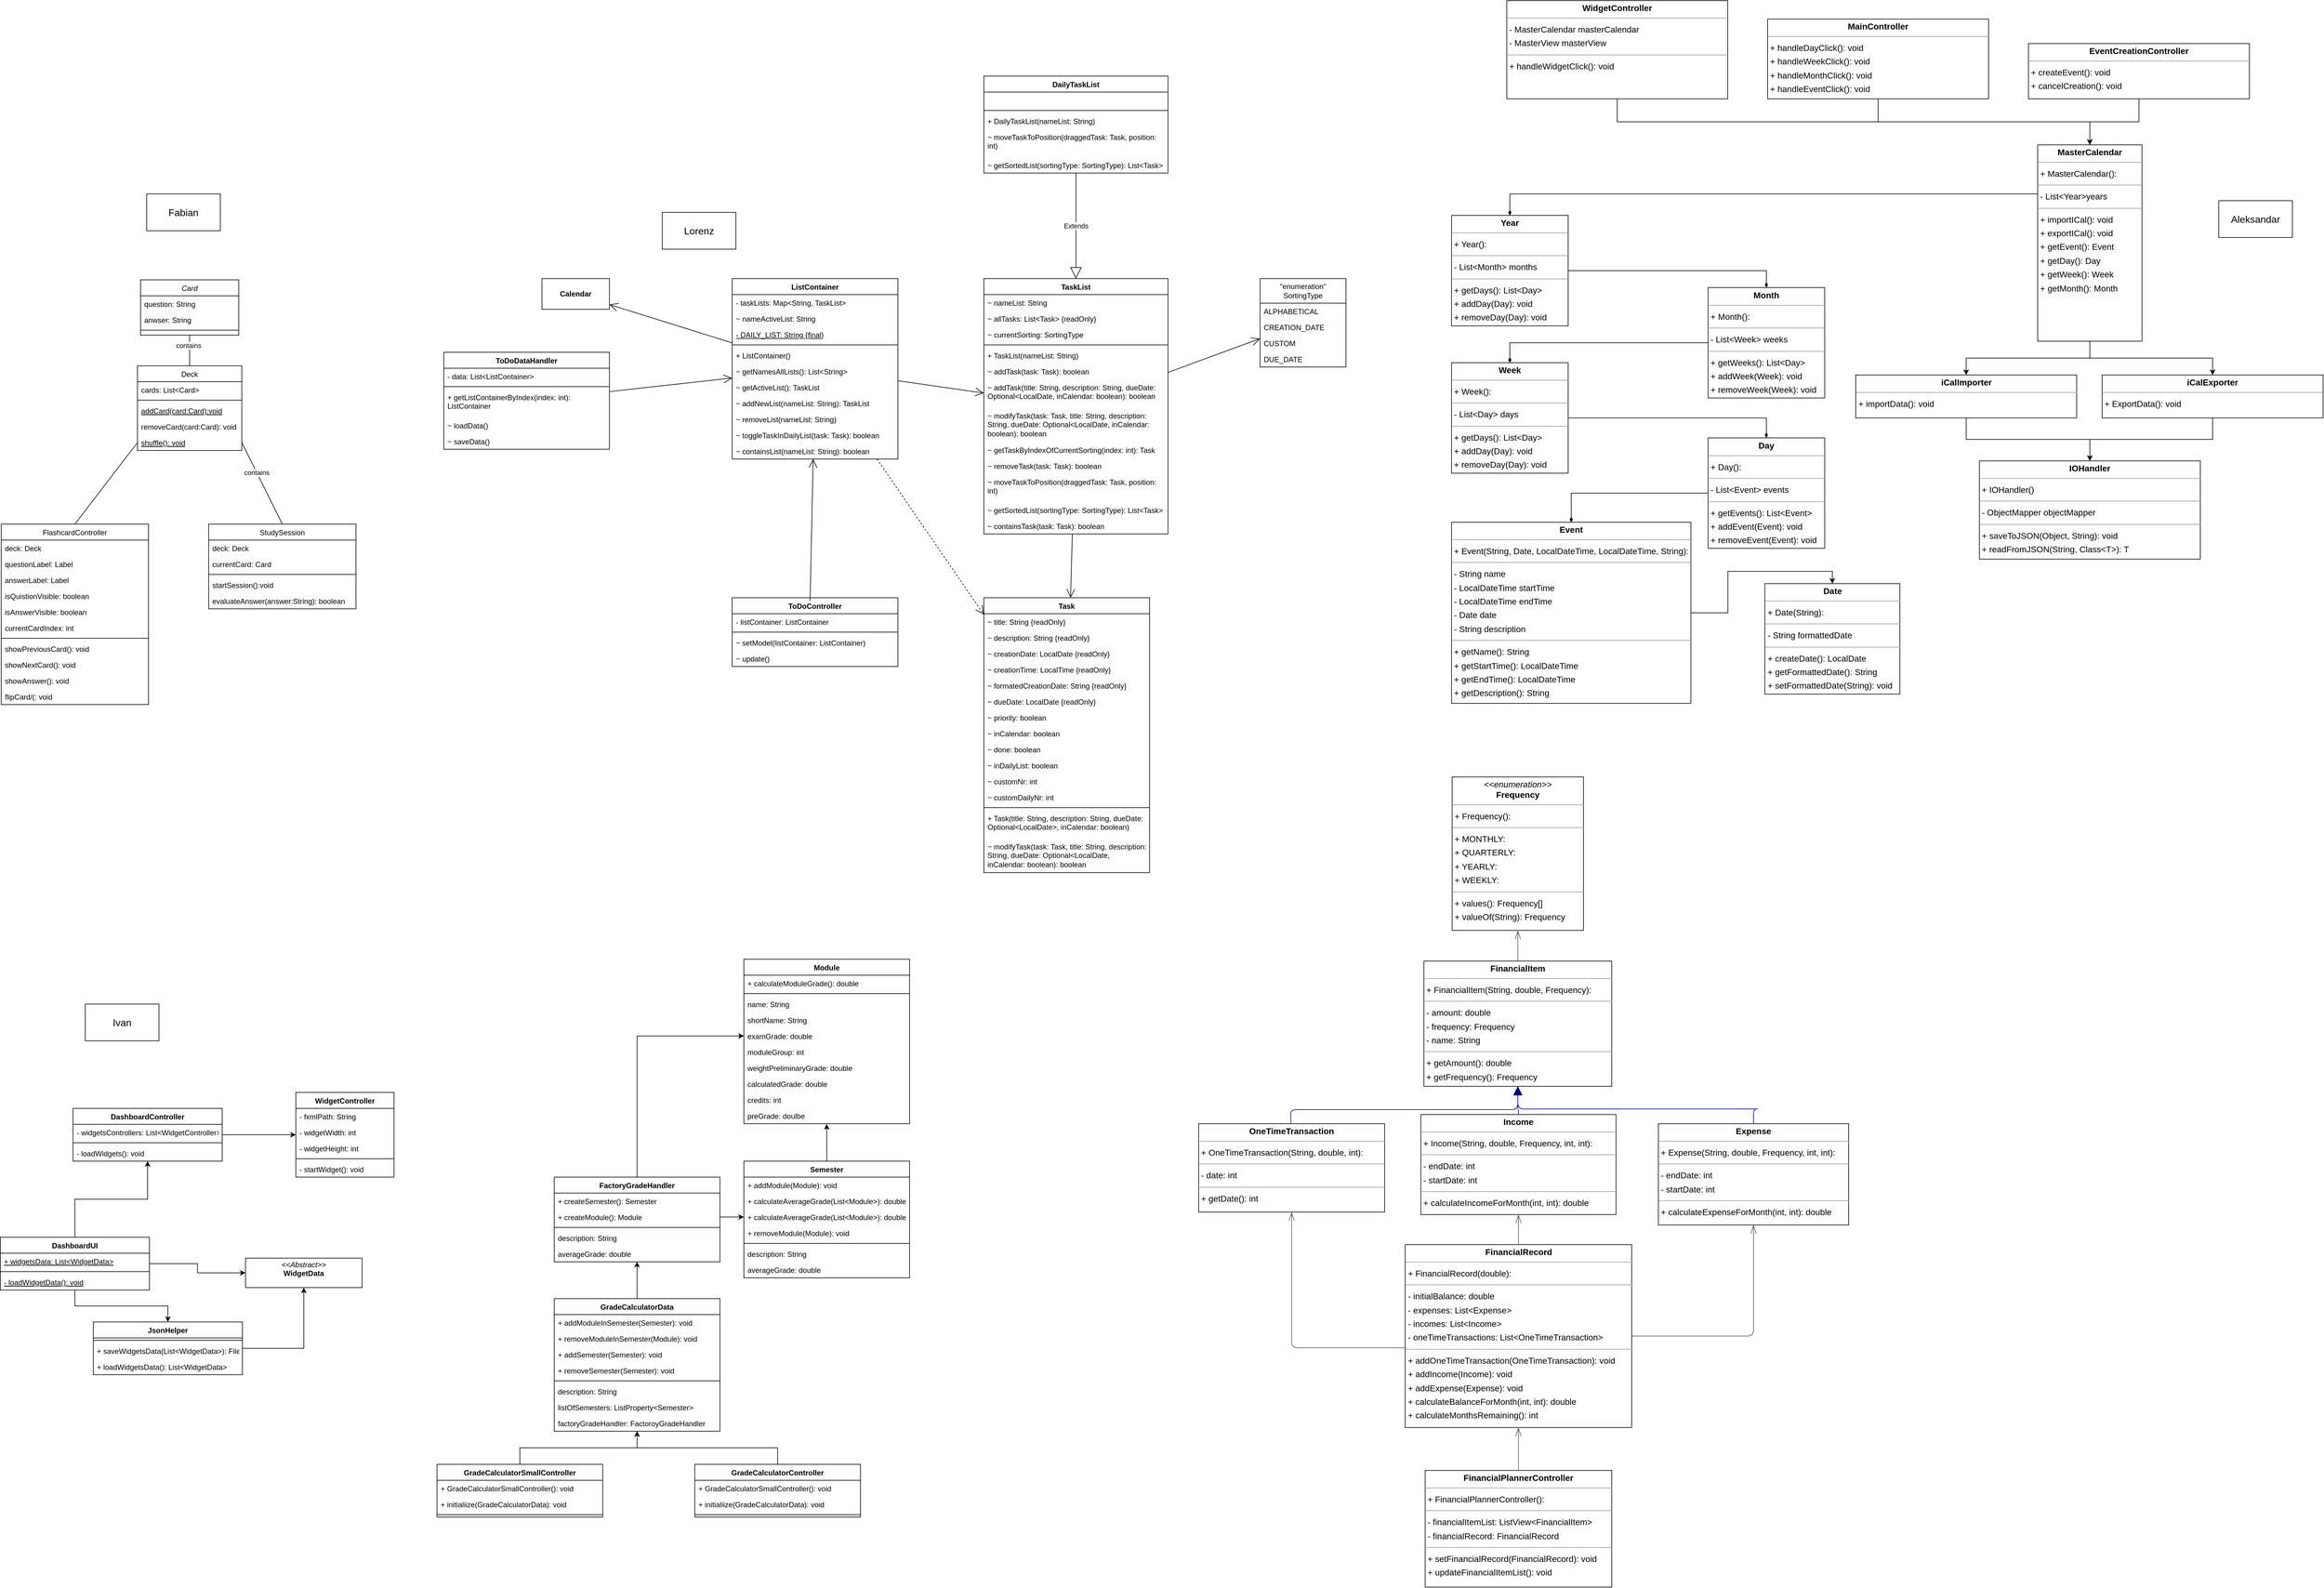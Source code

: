 <mxfile version="22.0.3" type="device">
  <diagram id="C5RBs43oDa-KdzZeNtuy" name="Page-1">
    <mxGraphModel dx="3425" dy="2373" grid="1" gridSize="10" guides="1" tooltips="1" connect="1" arrows="1" fold="1" page="1" pageScale="1" pageWidth="827" pageHeight="1169" math="0" shadow="0">
      <root>
        <mxCell id="WIyWlLk6GJQsqaUBKTNV-0" />
        <mxCell id="WIyWlLk6GJQsqaUBKTNV-1" parent="WIyWlLk6GJQsqaUBKTNV-0" />
        <mxCell id="mdhn9yWOxvDROkUImOMO-0" value="Fabian" style="rounded=0;whiteSpace=wrap;html=1;fontSize=16;" parent="WIyWlLk6GJQsqaUBKTNV-1" vertex="1">
          <mxGeometry x="-473" y="20" width="120" height="60" as="geometry" />
        </mxCell>
        <mxCell id="mdhn9yWOxvDROkUImOMO-31" value="Lorenz" style="rounded=0;whiteSpace=wrap;html=1;fontSize=16;" parent="WIyWlLk6GJQsqaUBKTNV-1" vertex="1">
          <mxGeometry x="367" y="50" width="120" height="60" as="geometry" />
        </mxCell>
        <mxCell id="mdhn9yWOxvDROkUImOMO-62" value="Ivan" style="rounded=0;whiteSpace=wrap;html=1;fontSize=16;" parent="WIyWlLk6GJQsqaUBKTNV-1" vertex="1">
          <mxGeometry x="-573" y="1340" width="120" height="60" as="geometry" />
        </mxCell>
        <mxCell id="0" value="&lt;p style=&quot;margin:0px;margin-top:4px;text-align:center;&quot;&gt;&lt;b&gt;Expense&lt;/b&gt;&lt;/p&gt;&lt;hr size=&quot;1&quot;/&gt;&lt;p style=&quot;margin:0 0 0 4px;line-height:1.6;&quot;&gt;+ Expense(String, double, Frequency, int, int): &lt;/p&gt;&lt;hr size=&quot;1&quot;/&gt;&lt;p style=&quot;margin:0 0 0 4px;line-height:1.6;&quot;&gt;- endDate: int&lt;br/&gt;- startDate: int&lt;/p&gt;&lt;hr size=&quot;1&quot;/&gt;&lt;p style=&quot;margin:0 0 0 4px;line-height:1.6;&quot;&gt;+ calculateExpenseForMonth(int, int): double&lt;/p&gt;" style="verticalAlign=top;align=left;overflow=fill;fontSize=14;fontFamily=Helvetica;html=1;rounded=0;shadow=0;comic=0;labelBackgroundColor=none;strokeWidth=1;" parent="WIyWlLk6GJQsqaUBKTNV-1" vertex="1">
          <mxGeometry x="1990" y="1535" width="310" height="165" as="geometry" />
        </mxCell>
        <mxCell id="1" value="&lt;p style=&quot;margin:0px;margin-top:4px;text-align:center;&quot;&gt;&lt;b&gt;FinancialItem&lt;/b&gt;&lt;/p&gt;&lt;hr size=&quot;1&quot;/&gt;&lt;p style=&quot;margin:0 0 0 4px;line-height:1.6;&quot;&gt;+ FinancialItem(String, double, Frequency): &lt;/p&gt;&lt;hr size=&quot;1&quot;/&gt;&lt;p style=&quot;margin:0 0 0 4px;line-height:1.6;&quot;&gt;- amount: double&lt;br/&gt;- frequency: Frequency&lt;br/&gt;- name: String&lt;/p&gt;&lt;hr size=&quot;1&quot;/&gt;&lt;p style=&quot;margin:0 0 0 4px;line-height:1.6;&quot;&gt;+ getAmount(): double&lt;br/&gt;+ getFrequency(): Frequency&lt;/p&gt;" style="verticalAlign=top;align=left;overflow=fill;fontSize=14;fontFamily=Helvetica;html=1;rounded=0;shadow=0;comic=0;labelBackgroundColor=none;strokeWidth=1;" parent="WIyWlLk6GJQsqaUBKTNV-1" vertex="1">
          <mxGeometry x="1608" y="1270" width="306" height="204" as="geometry" />
        </mxCell>
        <mxCell id="2" value="&lt;p style=&quot;margin:0px;margin-top:4px;text-align:center;&quot;&gt;&lt;b&gt;FinancialPlannerController&lt;/b&gt;&lt;/p&gt;&lt;hr size=&quot;1&quot;/&gt;&lt;p style=&quot;margin:0 0 0 4px;line-height:1.6;&quot;&gt;+ FinancialPlannerController(): &lt;/p&gt;&lt;hr size=&quot;1&quot;/&gt;&lt;p style=&quot;margin:0 0 0 4px;line-height:1.6;&quot;&gt;- financialItemList: ListView&amp;lt;FinancialItem&amp;gt;&lt;br/&gt;- financialRecord: FinancialRecord&lt;/p&gt;&lt;hr size=&quot;1&quot;/&gt;&lt;p style=&quot;margin:0 0 0 4px;line-height:1.6;&quot;&gt;+ setFinancialRecord(FinancialRecord): void&lt;br/&gt;+ updateFinancialItemList(): void&lt;/p&gt;" style="verticalAlign=top;align=left;overflow=fill;fontSize=14;fontFamily=Helvetica;html=1;rounded=0;shadow=0;comic=0;labelBackgroundColor=none;strokeWidth=1;" parent="WIyWlLk6GJQsqaUBKTNV-1" vertex="1">
          <mxGeometry x="1610" y="2100" width="304" height="190" as="geometry" />
        </mxCell>
        <mxCell id="3" value="&lt;p style=&quot;margin:0px;margin-top:4px;text-align:center;&quot;&gt;&lt;b&gt;FinancialRecord&lt;/b&gt;&lt;/p&gt;&lt;hr size=&quot;1&quot;/&gt;&lt;p style=&quot;margin:0 0 0 4px;line-height:1.6;&quot;&gt;+ FinancialRecord(double): &lt;/p&gt;&lt;hr size=&quot;1&quot;/&gt;&lt;p style=&quot;margin:0 0 0 4px;line-height:1.6;&quot;&gt;- initialBalance: double&lt;br/&gt;- expenses: List&amp;lt;Expense&amp;gt;&lt;br/&gt;- incomes: List&amp;lt;Income&amp;gt;&lt;br/&gt;- oneTimeTransactions: List&amp;lt;OneTimeTransaction&amp;gt;&lt;/p&gt;&lt;hr size=&quot;1&quot;/&gt;&lt;p style=&quot;margin:0 0 0 4px;line-height:1.6;&quot;&gt;+ addOneTimeTransaction(OneTimeTransaction): void&lt;br/&gt;+ addIncome(Income): void&lt;br/&gt;+ addExpense(Expense): void&lt;br/&gt;+ calculateBalanceForMonth(int, int): double&lt;br/&gt;+ calculateMonthsRemaining(): int&lt;/p&gt;" style="verticalAlign=top;align=left;overflow=fill;fontSize=14;fontFamily=Helvetica;html=1;rounded=0;shadow=0;comic=0;labelBackgroundColor=none;strokeWidth=1;" parent="WIyWlLk6GJQsqaUBKTNV-1" vertex="1">
          <mxGeometry x="1577.5" y="1732" width="369" height="298" as="geometry" />
        </mxCell>
        <mxCell id="4" value="&lt;p style=&quot;margin:0px;margin-top:4px;text-align:center;&quot;&gt;&lt;i&gt;&amp;lt;&amp;lt;enumeration&amp;gt;&amp;gt;&lt;/i&gt;&lt;br/&gt;&lt;b&gt;Frequency&lt;/b&gt;&lt;/p&gt;&lt;hr size=&quot;1&quot;/&gt;&lt;p style=&quot;margin:0 0 0 4px;line-height:1.6;&quot;&gt;+ Frequency(): &lt;/p&gt;&lt;hr size=&quot;1&quot;/&gt;&lt;p style=&quot;margin:0 0 0 4px;line-height:1.6;&quot;&gt;+ MONTHLY: &lt;br/&gt;+ QUARTERLY: &lt;br/&gt;+ YEARLY: &lt;br/&gt;+ WEEKLY: &lt;/p&gt;&lt;hr size=&quot;1&quot;/&gt;&lt;p style=&quot;margin:0 0 0 4px;line-height:1.6;&quot;&gt;+ values(): Frequency[]&lt;br/&gt;+ valueOf(String): Frequency&lt;/p&gt;" style="verticalAlign=top;align=left;overflow=fill;fontSize=14;fontFamily=Helvetica;html=1;rounded=0;shadow=0;comic=0;labelBackgroundColor=none;strokeWidth=1;" parent="WIyWlLk6GJQsqaUBKTNV-1" vertex="1">
          <mxGeometry x="1654" y="970" width="214" height="250" as="geometry" />
        </mxCell>
        <mxCell id="5" value="&lt;p style=&quot;margin:0px;margin-top:4px;text-align:center;&quot;&gt;&lt;b&gt;Income&lt;/b&gt;&lt;/p&gt;&lt;hr size=&quot;1&quot;/&gt;&lt;p style=&quot;margin:0 0 0 4px;line-height:1.6;&quot;&gt;+ Income(String, double, Frequency, int, int): &lt;/p&gt;&lt;hr size=&quot;1&quot;/&gt;&lt;p style=&quot;margin:0 0 0 4px;line-height:1.6;&quot;&gt;- endDate: int&lt;br/&gt;- startDate: int&lt;/p&gt;&lt;hr size=&quot;1&quot;/&gt;&lt;p style=&quot;margin:0 0 0 4px;line-height:1.6;&quot;&gt;+ calculateIncomeForMonth(int, int): double&lt;/p&gt;" style="verticalAlign=top;align=left;overflow=fill;fontSize=14;fontFamily=Helvetica;html=1;rounded=0;shadow=0;comic=0;labelBackgroundColor=none;strokeWidth=1;" parent="WIyWlLk6GJQsqaUBKTNV-1" vertex="1">
          <mxGeometry x="1603" y="1520" width="318" height="163" as="geometry" />
        </mxCell>
        <mxCell id="6" value="&lt;p style=&quot;margin:0px;margin-top:4px;text-align:center;&quot;&gt;&lt;b&gt;OneTimeTransaction&lt;/b&gt;&lt;/p&gt;&lt;hr size=&quot;1&quot;/&gt;&lt;p style=&quot;margin:0 0 0 4px;line-height:1.6;&quot;&gt;+ OneTimeTransaction(String, double, int): &lt;/p&gt;&lt;hr size=&quot;1&quot;/&gt;&lt;p style=&quot;margin:0 0 0 4px;line-height:1.6;&quot;&gt;- date: int&lt;/p&gt;&lt;hr size=&quot;1&quot;/&gt;&lt;p style=&quot;margin:0 0 0 4px;line-height:1.6;&quot;&gt;+ getDate(): int&lt;/p&gt;" style="verticalAlign=top;align=left;overflow=fill;fontSize=14;fontFamily=Helvetica;html=1;rounded=0;shadow=0;comic=0;labelBackgroundColor=none;strokeWidth=1;" parent="WIyWlLk6GJQsqaUBKTNV-1" vertex="1">
          <mxGeometry x="1241" y="1535" width="303" height="144" as="geometry" />
        </mxCell>
        <mxCell id="7" value="" style="html=1;rounded=1;edgeStyle=orthogonalEdgeStyle;dashed=0;startArrow=none;endArrow=block;endSize=12;strokeColor=#000082;exitX=0.5;exitY=0;exitDx=0;exitDy=0;entryX=0.500;entryY=1.000;entryDx=0;entryDy=0;" parent="WIyWlLk6GJQsqaUBKTNV-1" source="0" target="1" edge="1">
          <mxGeometry width="50" height="50" relative="1" as="geometry">
            <Array as="points">
              <mxPoint x="2154" y="1511" />
              <mxPoint x="1948" y="1511" />
              <mxPoint x="1761" y="1512" />
            </Array>
          </mxGeometry>
        </mxCell>
        <mxCell id="8" value="" style="html=1;rounded=1;edgeStyle=orthogonalEdgeStyle;dashed=0;startArrow=diamondThinstartSize=12;endArrow=openThin;endSize=12;strokeColor=#595959;exitX=0.5;exitY=0;exitDx=0;exitDy=0;entryX=0.500;entryY=1.000;entryDx=0;entryDy=0;" parent="WIyWlLk6GJQsqaUBKTNV-1" source="1" target="4" edge="1">
          <mxGeometry width="50" height="50" relative="1" as="geometry">
            <Array as="points" />
          </mxGeometry>
        </mxCell>
        <mxCell id="12" value="" style="html=1;rounded=1;edgeStyle=orthogonalEdgeStyle;dashed=0;startArrow=diamondThinstartSize=12;endArrow=openThin;endSize=12;strokeColor=#595959;exitX=0.5;exitY=0;exitDx=0;exitDy=0;entryX=0.500;entryY=1.000;entryDx=0;entryDy=0;" parent="WIyWlLk6GJQsqaUBKTNV-1" source="2" target="3" edge="1">
          <mxGeometry width="50" height="50" relative="1" as="geometry">
            <Array as="points" />
          </mxGeometry>
        </mxCell>
        <mxCell id="28" value="" style="html=1;rounded=1;edgeStyle=orthogonalEdgeStyle;dashed=0;startArrow=none;endArrow=block;endSize=12;strokeColor=#000082;exitX=0.500;exitY=0.000;exitDx=0;exitDy=0;entryX=0.500;entryY=1.000;entryDx=0;entryDy=0;" parent="WIyWlLk6GJQsqaUBKTNV-1" source="5" target="1" edge="1">
          <mxGeometry width="50" height="50" relative="1" as="geometry">
            <Array as="points">
              <mxPoint x="1762" y="1512" />
              <mxPoint x="1761" y="1512" />
            </Array>
          </mxGeometry>
        </mxCell>
        <mxCell id="29" value="" style="html=1;rounded=1;edgeStyle=orthogonalEdgeStyle;dashed=0;startArrow=none;endArrow=block;endSize=12;strokeColor=#000082;exitX=0.500;exitY=0.000;exitDx=0;exitDy=0;entryX=0.500;entryY=1.000;entryDx=0;entryDy=0;" parent="WIyWlLk6GJQsqaUBKTNV-1" source="6" target="1" edge="1">
          <mxGeometry width="50" height="50" relative="1" as="geometry">
            <Array as="points">
              <mxPoint x="1391" y="1512" />
              <mxPoint x="1761" y="1512" />
            </Array>
          </mxGeometry>
        </mxCell>
        <mxCell id="32" value="" style="html=1;rounded=1;edgeStyle=orthogonalEdgeStyle;dashed=0;startArrow=diamondThinstartSize=12;endArrow=openThin;endSize=12;strokeColor=#595959;exitX=0.004;exitY=0.564;exitDx=0;exitDy=0;entryX=0.5;entryY=1;entryDx=0;entryDy=0;exitPerimeter=0;" parent="WIyWlLk6GJQsqaUBKTNV-1" source="3" target="6" edge="1">
          <mxGeometry width="50" height="50" relative="1" as="geometry">
            <Array as="points" />
            <mxPoint x="1340.0" y="2029.94" as="sourcePoint" />
            <mxPoint x="1341" y="1909.94" as="targetPoint" />
          </mxGeometry>
        </mxCell>
        <mxCell id="36" value="" style="html=1;rounded=1;edgeStyle=orthogonalEdgeStyle;dashed=0;startArrow=diamondThinstartSize=12;endArrow=openThin;endSize=12;strokeColor=#595959;exitX=1;exitY=0.5;exitDx=0;exitDy=0;entryX=0.5;entryY=1;entryDx=0;entryDy=0;" parent="WIyWlLk6GJQsqaUBKTNV-1" source="3" target="0" edge="1">
          <mxGeometry width="50" height="50" relative="1" as="geometry">
            <Array as="points" />
            <mxPoint x="2246.756" y="2050.072" as="sourcePoint" />
            <mxPoint x="2060.28" y="1830" as="targetPoint" />
          </mxGeometry>
        </mxCell>
        <mxCell id="42" value="" style="html=1;rounded=1;edgeStyle=orthogonalEdgeStyle;dashed=0;startArrow=diamondThinstartSize=12;endArrow=openThin;endSize=12;strokeColor=#595959;exitX=0.5;exitY=0;exitDx=0;exitDy=0;entryX=0.5;entryY=1;entryDx=0;entryDy=0;" parent="WIyWlLk6GJQsqaUBKTNV-1" source="3" target="5" edge="1">
          <mxGeometry width="50" height="50" relative="1" as="geometry">
            <Array as="points" />
            <mxPoint x="2210.0" y="2030" as="sourcePoint" />
            <mxPoint x="2211" y="1910" as="targetPoint" />
          </mxGeometry>
        </mxCell>
        <mxCell id="74" style="edgeStyle=orthogonalEdgeStyle;rounded=0;orthogonalLoop=1;jettySize=auto;html=1;exitX=1;exitY=0.5;exitDx=0;exitDy=0;" parent="WIyWlLk6GJQsqaUBKTNV-1" source="63" target="67" edge="1">
          <mxGeometry relative="1" as="geometry" />
        </mxCell>
        <mxCell id="63" value="DashboardController" style="swimlane;fontStyle=1;align=center;verticalAlign=top;childLayout=stackLayout;horizontal=1;startSize=26;horizontalStack=0;resizeParent=1;resizeParentMax=0;resizeLast=0;collapsible=1;marginBottom=0;" parent="WIyWlLk6GJQsqaUBKTNV-1" vertex="1">
          <mxGeometry x="-593" y="1510" width="243" height="86" as="geometry" />
        </mxCell>
        <mxCell id="64" value="- widgetsControllers: List&lt;WidgetController&gt;" style="text;strokeColor=none;fillColor=none;align=left;verticalAlign=top;spacingLeft=4;spacingRight=4;overflow=hidden;rotatable=0;points=[[0,0.5],[1,0.5]];portConstraint=eastwest;" parent="63" vertex="1">
          <mxGeometry y="26" width="243" height="26" as="geometry" />
        </mxCell>
        <mxCell id="65" value="" style="line;strokeWidth=1;fillColor=none;align=left;verticalAlign=middle;spacingTop=-1;spacingLeft=3;spacingRight=3;rotatable=0;labelPosition=right;points=[];portConstraint=eastwest;strokeColor=inherit;" parent="63" vertex="1">
          <mxGeometry y="52" width="243" height="8" as="geometry" />
        </mxCell>
        <mxCell id="66" value="- loadWidgets(): void" style="text;strokeColor=none;fillColor=none;align=left;verticalAlign=top;spacingLeft=4;spacingRight=4;overflow=hidden;rotatable=0;points=[[0,0.5],[1,0.5]];portConstraint=eastwest;" parent="63" vertex="1">
          <mxGeometry y="60" width="243" height="26" as="geometry" />
        </mxCell>
        <mxCell id="67" value="WidgetController" style="swimlane;fontStyle=1;align=center;verticalAlign=top;childLayout=stackLayout;horizontal=1;startSize=26;horizontalStack=0;resizeParent=1;resizeParentMax=0;resizeLast=0;collapsible=1;marginBottom=0;" parent="WIyWlLk6GJQsqaUBKTNV-1" vertex="1">
          <mxGeometry x="-230" y="1484" width="160" height="138" as="geometry" />
        </mxCell>
        <mxCell id="68" value="- fxmlPath: String" style="text;strokeColor=none;fillColor=none;align=left;verticalAlign=top;spacingLeft=4;spacingRight=4;overflow=hidden;rotatable=0;points=[[0,0.5],[1,0.5]];portConstraint=eastwest;" parent="67" vertex="1">
          <mxGeometry y="26" width="160" height="26" as="geometry" />
        </mxCell>
        <mxCell id="71" value="- widgetWidth: int" style="text;strokeColor=none;fillColor=none;align=left;verticalAlign=top;spacingLeft=4;spacingRight=4;overflow=hidden;rotatable=0;points=[[0,0.5],[1,0.5]];portConstraint=eastwest;" parent="67" vertex="1">
          <mxGeometry y="52" width="160" height="26" as="geometry" />
        </mxCell>
        <mxCell id="72" value="- widgetHeight: int" style="text;strokeColor=none;fillColor=none;align=left;verticalAlign=top;spacingLeft=4;spacingRight=4;overflow=hidden;rotatable=0;points=[[0,0.5],[1,0.5]];portConstraint=eastwest;" parent="67" vertex="1">
          <mxGeometry y="78" width="160" height="26" as="geometry" />
        </mxCell>
        <mxCell id="69" value="" style="line;strokeWidth=1;fillColor=none;align=left;verticalAlign=middle;spacingTop=-1;spacingLeft=3;spacingRight=3;rotatable=0;labelPosition=right;points=[];portConstraint=eastwest;strokeColor=inherit;" parent="67" vertex="1">
          <mxGeometry y="104" width="160" height="8" as="geometry" />
        </mxCell>
        <mxCell id="70" value="- startWidget(): void" style="text;strokeColor=none;fillColor=none;align=left;verticalAlign=top;spacingLeft=4;spacingRight=4;overflow=hidden;rotatable=0;points=[[0,0.5],[1,0.5]];portConstraint=eastwest;" parent="67" vertex="1">
          <mxGeometry y="112" width="160" height="26" as="geometry" />
        </mxCell>
        <mxCell id="79" style="edgeStyle=orthogonalEdgeStyle;rounded=0;orthogonalLoop=1;jettySize=auto;html=1;exitX=0.5;exitY=0;exitDx=0;exitDy=0;" parent="WIyWlLk6GJQsqaUBKTNV-1" source="75" target="63" edge="1">
          <mxGeometry relative="1" as="geometry" />
        </mxCell>
        <mxCell id="84" style="edgeStyle=orthogonalEdgeStyle;rounded=0;orthogonalLoop=1;jettySize=auto;html=1;exitX=0.5;exitY=1;exitDx=0;exitDy=0;" parent="WIyWlLk6GJQsqaUBKTNV-1" source="75" target="80" edge="1">
          <mxGeometry relative="1" as="geometry" />
        </mxCell>
        <mxCell id="89" style="edgeStyle=orthogonalEdgeStyle;rounded=0;orthogonalLoop=1;jettySize=auto;html=1;exitX=1;exitY=0.5;exitDx=0;exitDy=0;" parent="WIyWlLk6GJQsqaUBKTNV-1" source="75" target="88" edge="1">
          <mxGeometry relative="1" as="geometry" />
        </mxCell>
        <mxCell id="75" value="DashboardUI" style="swimlane;fontStyle=1;align=center;verticalAlign=top;childLayout=stackLayout;horizontal=1;startSize=26;horizontalStack=0;resizeParent=1;resizeParentMax=0;resizeLast=0;collapsible=1;marginBottom=0;" parent="WIyWlLk6GJQsqaUBKTNV-1" vertex="1">
          <mxGeometry x="-711.5" y="1720" width="243" height="86" as="geometry" />
        </mxCell>
        <mxCell id="92" value="+ widgetsData: List&lt;WidgetData&gt;" style="text;strokeColor=none;fillColor=none;align=left;verticalAlign=top;spacingLeft=4;spacingRight=4;overflow=hidden;rotatable=0;points=[[0,0.5],[1,0.5]];portConstraint=eastwest;fontStyle=4" parent="75" vertex="1">
          <mxGeometry y="26" width="243" height="26" as="geometry" />
        </mxCell>
        <mxCell id="77" value="" style="line;strokeWidth=1;fillColor=none;align=left;verticalAlign=middle;spacingTop=-1;spacingLeft=3;spacingRight=3;rotatable=0;labelPosition=right;points=[];portConstraint=eastwest;strokeColor=inherit;" parent="75" vertex="1">
          <mxGeometry y="52" width="243" height="8" as="geometry" />
        </mxCell>
        <mxCell id="93" value="- loadWidgetData(): void" style="text;strokeColor=none;fillColor=none;align=left;verticalAlign=top;spacingLeft=4;spacingRight=4;overflow=hidden;rotatable=0;points=[[0,0.5],[1,0.5]];portConstraint=eastwest;fontStyle=4" parent="75" vertex="1">
          <mxGeometry y="60" width="243" height="26" as="geometry" />
        </mxCell>
        <mxCell id="90" style="edgeStyle=orthogonalEdgeStyle;rounded=0;orthogonalLoop=1;jettySize=auto;html=1;exitX=1;exitY=0.5;exitDx=0;exitDy=0;" parent="WIyWlLk6GJQsqaUBKTNV-1" source="80" target="88" edge="1">
          <mxGeometry relative="1" as="geometry" />
        </mxCell>
        <mxCell id="80" value="JsonHelper" style="swimlane;fontStyle=1;align=center;verticalAlign=top;childLayout=stackLayout;horizontal=1;startSize=26;horizontalStack=0;resizeParent=1;resizeParentMax=0;resizeLast=0;collapsible=1;marginBottom=0;" parent="WIyWlLk6GJQsqaUBKTNV-1" vertex="1">
          <mxGeometry x="-560" y="1858" width="243" height="86" as="geometry" />
        </mxCell>
        <mxCell id="82" value="" style="line;strokeWidth=1;fillColor=none;align=left;verticalAlign=middle;spacingTop=-1;spacingLeft=3;spacingRight=3;rotatable=0;labelPosition=right;points=[];portConstraint=eastwest;strokeColor=inherit;" parent="80" vertex="1">
          <mxGeometry y="26" width="243" height="8" as="geometry" />
        </mxCell>
        <mxCell id="83" value="+ saveWidgetsData(List&lt;WidgetData&gt;): File" style="text;strokeColor=none;fillColor=none;align=left;verticalAlign=top;spacingLeft=4;spacingRight=4;overflow=hidden;rotatable=0;points=[[0,0.5],[1,0.5]];portConstraint=eastwest;" parent="80" vertex="1">
          <mxGeometry y="34" width="243" height="26" as="geometry" />
        </mxCell>
        <mxCell id="91" value="+ loadWidgetsData(): List&lt;WidgetData&gt;" style="text;strokeColor=none;fillColor=none;align=left;verticalAlign=top;spacingLeft=4;spacingRight=4;overflow=hidden;rotatable=0;points=[[0,0.5],[1,0.5]];portConstraint=eastwest;" parent="80" vertex="1">
          <mxGeometry y="60" width="243" height="26" as="geometry" />
        </mxCell>
        <mxCell id="88" value="&lt;p style=&quot;margin:0px;margin-top:4px;text-align:center;&quot;&gt;&lt;i&gt;&amp;lt;&amp;lt;Abstract&amp;gt;&amp;gt;&lt;/i&gt;&lt;br&gt;&lt;b&gt;WidgetData&lt;/b&gt;&lt;/p&gt;" style="verticalAlign=top;align=left;overflow=fill;fontSize=12;fontFamily=Helvetica;html=1;" parent="WIyWlLk6GJQsqaUBKTNV-1" vertex="1">
          <mxGeometry x="-312" y="1754" width="190" height="48" as="geometry" />
        </mxCell>
        <mxCell id="IUO2Tv9a53Wq-ojS79hm-312" value="ListContainer" style="swimlane;fontStyle=1;align=center;verticalAlign=top;childLayout=stackLayout;horizontal=1;startSize=26;horizontalStack=0;resizeParent=1;resizeParentMax=0;resizeLast=0;collapsible=1;marginBottom=0;whiteSpace=wrap;html=1;" parent="WIyWlLk6GJQsqaUBKTNV-1" vertex="1">
          <mxGeometry x="481" y="158" width="270" height="294" as="geometry" />
        </mxCell>
        <mxCell id="IUO2Tv9a53Wq-ojS79hm-313" value="- taskLists: Map&amp;lt;String, TaskList&amp;gt;" style="text;strokeColor=none;fillColor=none;align=left;verticalAlign=top;spacingLeft=4;spacingRight=4;overflow=hidden;rotatable=0;points=[[0,0.5],[1,0.5]];portConstraint=eastwest;whiteSpace=wrap;html=1;" parent="IUO2Tv9a53Wq-ojS79hm-312" vertex="1">
          <mxGeometry y="26" width="270" height="26" as="geometry" />
        </mxCell>
        <mxCell id="IUO2Tv9a53Wq-ojS79hm-314" value="~ nameActiveList: String" style="text;strokeColor=none;fillColor=none;align=left;verticalAlign=top;spacingLeft=4;spacingRight=4;overflow=hidden;rotatable=0;points=[[0,0.5],[1,0.5]];portConstraint=eastwest;whiteSpace=wrap;html=1;" parent="IUO2Tv9a53Wq-ojS79hm-312" vertex="1">
          <mxGeometry y="52" width="270" height="26" as="geometry" />
        </mxCell>
        <mxCell id="IUO2Tv9a53Wq-ojS79hm-315" value="&lt;u&gt;- DAILY_LIST: String {final}&lt;/u&gt;" style="text;strokeColor=none;fillColor=none;align=left;verticalAlign=top;spacingLeft=4;spacingRight=4;overflow=hidden;rotatable=0;points=[[0,0.5],[1,0.5]];portConstraint=eastwest;whiteSpace=wrap;html=1;" parent="IUO2Tv9a53Wq-ojS79hm-312" vertex="1">
          <mxGeometry y="78" width="270" height="26" as="geometry" />
        </mxCell>
        <mxCell id="IUO2Tv9a53Wq-ojS79hm-316" value="" style="line;strokeWidth=1;fillColor=none;align=left;verticalAlign=middle;spacingTop=-1;spacingLeft=3;spacingRight=3;rotatable=0;labelPosition=right;points=[];portConstraint=eastwest;strokeColor=inherit;" parent="IUO2Tv9a53Wq-ojS79hm-312" vertex="1">
          <mxGeometry y="104" width="270" height="8" as="geometry" />
        </mxCell>
        <mxCell id="IUO2Tv9a53Wq-ojS79hm-317" value="+ ListContainer()" style="text;strokeColor=none;fillColor=none;align=left;verticalAlign=top;spacingLeft=4;spacingRight=4;overflow=hidden;rotatable=0;points=[[0,0.5],[1,0.5]];portConstraint=eastwest;whiteSpace=wrap;html=1;" parent="IUO2Tv9a53Wq-ojS79hm-312" vertex="1">
          <mxGeometry y="112" width="270" height="26" as="geometry" />
        </mxCell>
        <mxCell id="IUO2Tv9a53Wq-ojS79hm-318" value="~ getNamesAllLists(): List&amp;lt;String&amp;gt;" style="text;strokeColor=none;fillColor=none;align=left;verticalAlign=top;spacingLeft=4;spacingRight=4;overflow=hidden;rotatable=0;points=[[0,0.5],[1,0.5]];portConstraint=eastwest;whiteSpace=wrap;html=1;" parent="IUO2Tv9a53Wq-ojS79hm-312" vertex="1">
          <mxGeometry y="138" width="270" height="26" as="geometry" />
        </mxCell>
        <mxCell id="IUO2Tv9a53Wq-ojS79hm-319" value="~ getActiveList(): TaskList" style="text;strokeColor=none;fillColor=none;align=left;verticalAlign=top;spacingLeft=4;spacingRight=4;overflow=hidden;rotatable=0;points=[[0,0.5],[1,0.5]];portConstraint=eastwest;whiteSpace=wrap;html=1;" parent="IUO2Tv9a53Wq-ojS79hm-312" vertex="1">
          <mxGeometry y="164" width="270" height="26" as="geometry" />
        </mxCell>
        <mxCell id="IUO2Tv9a53Wq-ojS79hm-320" value="~ addNewList(nameList: String): TaskList" style="text;strokeColor=none;fillColor=none;align=left;verticalAlign=top;spacingLeft=4;spacingRight=4;overflow=hidden;rotatable=0;points=[[0,0.5],[1,0.5]];portConstraint=eastwest;whiteSpace=wrap;html=1;" parent="IUO2Tv9a53Wq-ojS79hm-312" vertex="1">
          <mxGeometry y="190" width="270" height="26" as="geometry" />
        </mxCell>
        <mxCell id="IUO2Tv9a53Wq-ojS79hm-321" value="~ removeList(nameList: String)" style="text;strokeColor=none;fillColor=none;align=left;verticalAlign=top;spacingLeft=4;spacingRight=4;overflow=hidden;rotatable=0;points=[[0,0.5],[1,0.5]];portConstraint=eastwest;whiteSpace=wrap;html=1;" parent="IUO2Tv9a53Wq-ojS79hm-312" vertex="1">
          <mxGeometry y="216" width="270" height="26" as="geometry" />
        </mxCell>
        <mxCell id="IUO2Tv9a53Wq-ojS79hm-322" value="~ toggleTaskInDailyList(task: Task): boolean" style="text;strokeColor=none;fillColor=none;align=left;verticalAlign=top;spacingLeft=4;spacingRight=4;overflow=hidden;rotatable=0;points=[[0,0.5],[1,0.5]];portConstraint=eastwest;whiteSpace=wrap;html=1;" parent="IUO2Tv9a53Wq-ojS79hm-312" vertex="1">
          <mxGeometry y="242" width="270" height="26" as="geometry" />
        </mxCell>
        <mxCell id="IUO2Tv9a53Wq-ojS79hm-323" value="~ containsList(nameList: String): boolean" style="text;strokeColor=none;fillColor=none;align=left;verticalAlign=top;spacingLeft=4;spacingRight=4;overflow=hidden;rotatable=0;points=[[0,0.5],[1,0.5]];portConstraint=eastwest;whiteSpace=wrap;html=1;" parent="IUO2Tv9a53Wq-ojS79hm-312" vertex="1">
          <mxGeometry y="268" width="270" height="26" as="geometry" />
        </mxCell>
        <mxCell id="IUO2Tv9a53Wq-ojS79hm-324" value="TaskList" style="swimlane;fontStyle=1;align=center;verticalAlign=top;childLayout=stackLayout;horizontal=1;startSize=26;horizontalStack=0;resizeParent=1;resizeParentMax=0;resizeLast=0;collapsible=1;marginBottom=0;whiteSpace=wrap;html=1;" parent="WIyWlLk6GJQsqaUBKTNV-1" vertex="1">
          <mxGeometry x="891" y="158" width="300" height="416" as="geometry" />
        </mxCell>
        <mxCell id="IUO2Tv9a53Wq-ojS79hm-325" value="~ nameList: String" style="text;strokeColor=none;fillColor=none;align=left;verticalAlign=top;spacingLeft=4;spacingRight=4;overflow=hidden;rotatable=0;points=[[0,0.5],[1,0.5]];portConstraint=eastwest;whiteSpace=wrap;html=1;" parent="IUO2Tv9a53Wq-ojS79hm-324" vertex="1">
          <mxGeometry y="26" width="300" height="26" as="geometry" />
        </mxCell>
        <mxCell id="IUO2Tv9a53Wq-ojS79hm-326" value="~ allTasks: List&amp;lt;Task&amp;gt; {readOnly}" style="text;strokeColor=none;fillColor=none;align=left;verticalAlign=top;spacingLeft=4;spacingRight=4;overflow=hidden;rotatable=0;points=[[0,0.5],[1,0.5]];portConstraint=eastwest;whiteSpace=wrap;html=1;" parent="IUO2Tv9a53Wq-ojS79hm-324" vertex="1">
          <mxGeometry y="52" width="300" height="26" as="geometry" />
        </mxCell>
        <mxCell id="IUO2Tv9a53Wq-ojS79hm-327" value="~ currentSorting: SortingType" style="text;strokeColor=none;fillColor=none;align=left;verticalAlign=top;spacingLeft=4;spacingRight=4;overflow=hidden;rotatable=0;points=[[0,0.5],[1,0.5]];portConstraint=eastwest;whiteSpace=wrap;html=1;" parent="IUO2Tv9a53Wq-ojS79hm-324" vertex="1">
          <mxGeometry y="78" width="300" height="26" as="geometry" />
        </mxCell>
        <mxCell id="IUO2Tv9a53Wq-ojS79hm-328" value="" style="line;strokeWidth=1;fillColor=none;align=left;verticalAlign=middle;spacingTop=-1;spacingLeft=3;spacingRight=3;rotatable=0;labelPosition=right;points=[];portConstraint=eastwest;strokeColor=inherit;" parent="IUO2Tv9a53Wq-ojS79hm-324" vertex="1">
          <mxGeometry y="104" width="300" height="8" as="geometry" />
        </mxCell>
        <mxCell id="IUO2Tv9a53Wq-ojS79hm-329" value="+ TaskList(nameList: String)" style="text;strokeColor=none;fillColor=none;align=left;verticalAlign=top;spacingLeft=4;spacingRight=4;overflow=hidden;rotatable=0;points=[[0,0.5],[1,0.5]];portConstraint=eastwest;whiteSpace=wrap;html=1;" parent="IUO2Tv9a53Wq-ojS79hm-324" vertex="1">
          <mxGeometry y="112" width="300" height="26" as="geometry" />
        </mxCell>
        <mxCell id="IUO2Tv9a53Wq-ojS79hm-330" value="~ addTask(task: Task): boolean" style="text;strokeColor=none;fillColor=none;align=left;verticalAlign=top;spacingLeft=4;spacingRight=4;overflow=hidden;rotatable=0;points=[[0,0.5],[1,0.5]];portConstraint=eastwest;whiteSpace=wrap;html=1;" parent="IUO2Tv9a53Wq-ojS79hm-324" vertex="1">
          <mxGeometry y="138" width="300" height="26" as="geometry" />
        </mxCell>
        <mxCell id="IUO2Tv9a53Wq-ojS79hm-331" value="~ addTask(title: String, description: String, dueDate: Optional&amp;lt;LocalDate, inCalendar: boolean): boolean" style="text;strokeColor=none;fillColor=none;align=left;verticalAlign=top;spacingLeft=4;spacingRight=4;overflow=hidden;rotatable=0;points=[[0,0.5],[1,0.5]];portConstraint=eastwest;whiteSpace=wrap;html=1;" parent="IUO2Tv9a53Wq-ojS79hm-324" vertex="1">
          <mxGeometry y="164" width="300" height="46" as="geometry" />
        </mxCell>
        <mxCell id="IUO2Tv9a53Wq-ojS79hm-332" value="~ modifyTask(task: Task, title: String, description: String, dueDate: Optional&amp;lt;LocalDate, inCalendar: boolean): boolean" style="text;strokeColor=none;fillColor=none;align=left;verticalAlign=top;spacingLeft=4;spacingRight=4;overflow=hidden;rotatable=0;points=[[0,0.5],[1,0.5]];portConstraint=eastwest;whiteSpace=wrap;html=1;" parent="IUO2Tv9a53Wq-ojS79hm-324" vertex="1">
          <mxGeometry y="210" width="300" height="56" as="geometry" />
        </mxCell>
        <mxCell id="IUO2Tv9a53Wq-ojS79hm-333" value="~ getTaskByIndexOfCurrentSorting(index: int): Task" style="text;strokeColor=none;fillColor=none;align=left;verticalAlign=top;spacingLeft=4;spacingRight=4;overflow=hidden;rotatable=0;points=[[0,0.5],[1,0.5]];portConstraint=eastwest;whiteSpace=wrap;html=1;" parent="IUO2Tv9a53Wq-ojS79hm-324" vertex="1">
          <mxGeometry y="266" width="300" height="26" as="geometry" />
        </mxCell>
        <mxCell id="IUO2Tv9a53Wq-ojS79hm-334" value="~ removeTask(task: Task): boolean" style="text;strokeColor=none;fillColor=none;align=left;verticalAlign=top;spacingLeft=4;spacingRight=4;overflow=hidden;rotatable=0;points=[[0,0.5],[1,0.5]];portConstraint=eastwest;whiteSpace=wrap;html=1;" parent="IUO2Tv9a53Wq-ojS79hm-324" vertex="1">
          <mxGeometry y="292" width="300" height="26" as="geometry" />
        </mxCell>
        <mxCell id="IUO2Tv9a53Wq-ojS79hm-335" value="~ moveTaskToPosition(draggedTask: Task, position: int)" style="text;strokeColor=none;fillColor=none;align=left;verticalAlign=top;spacingLeft=4;spacingRight=4;overflow=hidden;rotatable=0;points=[[0,0.5],[1,0.5]];portConstraint=eastwest;whiteSpace=wrap;html=1;" parent="IUO2Tv9a53Wq-ojS79hm-324" vertex="1">
          <mxGeometry y="318" width="300" height="46" as="geometry" />
        </mxCell>
        <mxCell id="IUO2Tv9a53Wq-ojS79hm-336" value="~ getSortedList(sortingType: SortingType): List&amp;lt;Task&amp;gt;" style="text;strokeColor=none;fillColor=none;align=left;verticalAlign=top;spacingLeft=4;spacingRight=4;overflow=hidden;rotatable=0;points=[[0,0.5],[1,0.5]];portConstraint=eastwest;whiteSpace=wrap;html=1;" parent="IUO2Tv9a53Wq-ojS79hm-324" vertex="1">
          <mxGeometry y="364" width="300" height="26" as="geometry" />
        </mxCell>
        <mxCell id="IUO2Tv9a53Wq-ojS79hm-337" value="~ containsTask(task: Task): boolean" style="text;strokeColor=none;fillColor=none;align=left;verticalAlign=top;spacingLeft=4;spacingRight=4;overflow=hidden;rotatable=0;points=[[0,0.5],[1,0.5]];portConstraint=eastwest;whiteSpace=wrap;html=1;" parent="IUO2Tv9a53Wq-ojS79hm-324" vertex="1">
          <mxGeometry y="390" width="300" height="26" as="geometry" />
        </mxCell>
        <mxCell id="IUO2Tv9a53Wq-ojS79hm-338" value="Task" style="swimlane;fontStyle=1;align=center;verticalAlign=top;childLayout=stackLayout;horizontal=1;startSize=26;horizontalStack=0;resizeParent=1;resizeParentMax=0;resizeLast=0;collapsible=1;marginBottom=0;whiteSpace=wrap;html=1;" parent="WIyWlLk6GJQsqaUBKTNV-1" vertex="1">
          <mxGeometry x="891" y="678" width="270" height="448" as="geometry" />
        </mxCell>
        <mxCell id="IUO2Tv9a53Wq-ojS79hm-339" value="~ title: String {readOnly}" style="text;strokeColor=none;fillColor=none;align=left;verticalAlign=top;spacingLeft=4;spacingRight=4;overflow=hidden;rotatable=0;points=[[0,0.5],[1,0.5]];portConstraint=eastwest;whiteSpace=wrap;html=1;" parent="IUO2Tv9a53Wq-ojS79hm-338" vertex="1">
          <mxGeometry y="26" width="270" height="26" as="geometry" />
        </mxCell>
        <mxCell id="IUO2Tv9a53Wq-ojS79hm-340" value="~ description: String {readOnly}" style="text;strokeColor=none;fillColor=none;align=left;verticalAlign=top;spacingLeft=4;spacingRight=4;overflow=hidden;rotatable=0;points=[[0,0.5],[1,0.5]];portConstraint=eastwest;whiteSpace=wrap;html=1;" parent="IUO2Tv9a53Wq-ojS79hm-338" vertex="1">
          <mxGeometry y="52" width="270" height="26" as="geometry" />
        </mxCell>
        <mxCell id="IUO2Tv9a53Wq-ojS79hm-341" value="~ creationDate: LocalDate {readOnly}" style="text;strokeColor=none;fillColor=none;align=left;verticalAlign=top;spacingLeft=4;spacingRight=4;overflow=hidden;rotatable=0;points=[[0,0.5],[1,0.5]];portConstraint=eastwest;whiteSpace=wrap;html=1;" parent="IUO2Tv9a53Wq-ojS79hm-338" vertex="1">
          <mxGeometry y="78" width="270" height="26" as="geometry" />
        </mxCell>
        <mxCell id="IUO2Tv9a53Wq-ojS79hm-342" value="~ creationTime: LocalTime {readOnly}" style="text;strokeColor=none;fillColor=none;align=left;verticalAlign=top;spacingLeft=4;spacingRight=4;overflow=hidden;rotatable=0;points=[[0,0.5],[1,0.5]];portConstraint=eastwest;whiteSpace=wrap;html=1;" parent="IUO2Tv9a53Wq-ojS79hm-338" vertex="1">
          <mxGeometry y="104" width="270" height="26" as="geometry" />
        </mxCell>
        <mxCell id="IUO2Tv9a53Wq-ojS79hm-343" value="~ formatedCreationDate: String {readOnly}" style="text;strokeColor=none;fillColor=none;align=left;verticalAlign=top;spacingLeft=4;spacingRight=4;overflow=hidden;rotatable=0;points=[[0,0.5],[1,0.5]];portConstraint=eastwest;whiteSpace=wrap;html=1;" parent="IUO2Tv9a53Wq-ojS79hm-338" vertex="1">
          <mxGeometry y="130" width="270" height="26" as="geometry" />
        </mxCell>
        <mxCell id="IUO2Tv9a53Wq-ojS79hm-344" value="~ dueDate: LocalDate {readOnly}" style="text;strokeColor=none;fillColor=none;align=left;verticalAlign=top;spacingLeft=4;spacingRight=4;overflow=hidden;rotatable=0;points=[[0,0.5],[1,0.5]];portConstraint=eastwest;whiteSpace=wrap;html=1;" parent="IUO2Tv9a53Wq-ojS79hm-338" vertex="1">
          <mxGeometry y="156" width="270" height="26" as="geometry" />
        </mxCell>
        <mxCell id="IUO2Tv9a53Wq-ojS79hm-345" value="~ priority: boolean" style="text;strokeColor=none;fillColor=none;align=left;verticalAlign=top;spacingLeft=4;spacingRight=4;overflow=hidden;rotatable=0;points=[[0,0.5],[1,0.5]];portConstraint=eastwest;whiteSpace=wrap;html=1;" parent="IUO2Tv9a53Wq-ojS79hm-338" vertex="1">
          <mxGeometry y="182" width="270" height="26" as="geometry" />
        </mxCell>
        <mxCell id="IUO2Tv9a53Wq-ojS79hm-346" value="~ inCalendar: boolean" style="text;strokeColor=none;fillColor=none;align=left;verticalAlign=top;spacingLeft=4;spacingRight=4;overflow=hidden;rotatable=0;points=[[0,0.5],[1,0.5]];portConstraint=eastwest;whiteSpace=wrap;html=1;" parent="IUO2Tv9a53Wq-ojS79hm-338" vertex="1">
          <mxGeometry y="208" width="270" height="26" as="geometry" />
        </mxCell>
        <mxCell id="IUO2Tv9a53Wq-ojS79hm-347" value="~ done: boolean" style="text;strokeColor=none;fillColor=none;align=left;verticalAlign=top;spacingLeft=4;spacingRight=4;overflow=hidden;rotatable=0;points=[[0,0.5],[1,0.5]];portConstraint=eastwest;whiteSpace=wrap;html=1;" parent="IUO2Tv9a53Wq-ojS79hm-338" vertex="1">
          <mxGeometry y="234" width="270" height="26" as="geometry" />
        </mxCell>
        <mxCell id="IUO2Tv9a53Wq-ojS79hm-348" value="~ inDailyList: boolean" style="text;strokeColor=none;fillColor=none;align=left;verticalAlign=top;spacingLeft=4;spacingRight=4;overflow=hidden;rotatable=0;points=[[0,0.5],[1,0.5]];portConstraint=eastwest;whiteSpace=wrap;html=1;" parent="IUO2Tv9a53Wq-ojS79hm-338" vertex="1">
          <mxGeometry y="260" width="270" height="26" as="geometry" />
        </mxCell>
        <mxCell id="IUO2Tv9a53Wq-ojS79hm-349" value="~ customNr: int" style="text;strokeColor=none;fillColor=none;align=left;verticalAlign=top;spacingLeft=4;spacingRight=4;overflow=hidden;rotatable=0;points=[[0,0.5],[1,0.5]];portConstraint=eastwest;whiteSpace=wrap;html=1;" parent="IUO2Tv9a53Wq-ojS79hm-338" vertex="1">
          <mxGeometry y="286" width="270" height="26" as="geometry" />
        </mxCell>
        <mxCell id="IUO2Tv9a53Wq-ojS79hm-350" value="~ customDailyNr: int" style="text;strokeColor=none;fillColor=none;align=left;verticalAlign=top;spacingLeft=4;spacingRight=4;overflow=hidden;rotatable=0;points=[[0,0.5],[1,0.5]];portConstraint=eastwest;whiteSpace=wrap;html=1;" parent="IUO2Tv9a53Wq-ojS79hm-338" vertex="1">
          <mxGeometry y="312" width="270" height="26" as="geometry" />
        </mxCell>
        <mxCell id="IUO2Tv9a53Wq-ojS79hm-351" value="" style="line;strokeWidth=1;fillColor=none;align=left;verticalAlign=middle;spacingTop=-1;spacingLeft=3;spacingRight=3;rotatable=0;labelPosition=right;points=[];portConstraint=eastwest;strokeColor=inherit;" parent="IUO2Tv9a53Wq-ojS79hm-338" vertex="1">
          <mxGeometry y="338" width="270" height="8" as="geometry" />
        </mxCell>
        <mxCell id="IUO2Tv9a53Wq-ojS79hm-352" value="+ Task(title: String, description: String, dueDate: Optional&amp;lt;LocalDate&amp;gt;, inCalendar: boolean)" style="text;strokeColor=none;fillColor=none;align=left;verticalAlign=top;spacingLeft=4;spacingRight=4;overflow=hidden;rotatable=0;points=[[0,0.5],[1,0.5]];portConstraint=eastwest;whiteSpace=wrap;html=1;" parent="IUO2Tv9a53Wq-ojS79hm-338" vertex="1">
          <mxGeometry y="346" width="270" height="46" as="geometry" />
        </mxCell>
        <mxCell id="IUO2Tv9a53Wq-ojS79hm-353" value="~ modifyTask(task: Task, title: String, description: String, dueDate: Optional&amp;lt;LocalDate, inCalendar: boolean): boolean" style="text;strokeColor=none;fillColor=none;align=left;verticalAlign=top;spacingLeft=4;spacingRight=4;overflow=hidden;rotatable=0;points=[[0,0.5],[1,0.5]];portConstraint=eastwest;whiteSpace=wrap;html=1;" parent="IUO2Tv9a53Wq-ojS79hm-338" vertex="1">
          <mxGeometry y="392" width="270" height="56" as="geometry" />
        </mxCell>
        <mxCell id="IUO2Tv9a53Wq-ojS79hm-354" value="&lt;div&gt;&quot;enumeration&quot;&lt;/div&gt;&lt;div&gt;SortingType&lt;br&gt;&lt;/div&gt;" style="swimlane;fontStyle=0;childLayout=stackLayout;horizontal=1;startSize=40;fillColor=none;horizontalStack=0;resizeParent=1;resizeParentMax=0;resizeLast=0;collapsible=1;marginBottom=0;whiteSpace=wrap;html=1;" parent="WIyWlLk6GJQsqaUBKTNV-1" vertex="1">
          <mxGeometry x="1341" y="158" width="140" height="144" as="geometry" />
        </mxCell>
        <mxCell id="IUO2Tv9a53Wq-ojS79hm-355" value="ALPHABETICAL" style="text;strokeColor=none;fillColor=none;align=left;verticalAlign=top;spacingLeft=4;spacingRight=4;overflow=hidden;rotatable=0;points=[[0,0.5],[1,0.5]];portConstraint=eastwest;whiteSpace=wrap;html=1;" parent="IUO2Tv9a53Wq-ojS79hm-354" vertex="1">
          <mxGeometry y="40" width="140" height="26" as="geometry" />
        </mxCell>
        <mxCell id="IUO2Tv9a53Wq-ojS79hm-356" value="CREATION_DATE" style="text;strokeColor=none;fillColor=none;align=left;verticalAlign=top;spacingLeft=4;spacingRight=4;overflow=hidden;rotatable=0;points=[[0,0.5],[1,0.5]];portConstraint=eastwest;whiteSpace=wrap;html=1;" parent="IUO2Tv9a53Wq-ojS79hm-354" vertex="1">
          <mxGeometry y="66" width="140" height="26" as="geometry" />
        </mxCell>
        <mxCell id="IUO2Tv9a53Wq-ojS79hm-357" value="CUSTOM" style="text;strokeColor=none;fillColor=none;align=left;verticalAlign=top;spacingLeft=4;spacingRight=4;overflow=hidden;rotatable=0;points=[[0,0.5],[1,0.5]];portConstraint=eastwest;whiteSpace=wrap;html=1;" parent="IUO2Tv9a53Wq-ojS79hm-354" vertex="1">
          <mxGeometry y="92" width="140" height="26" as="geometry" />
        </mxCell>
        <mxCell id="IUO2Tv9a53Wq-ojS79hm-358" value="DUE_DATE" style="text;strokeColor=none;fillColor=none;align=left;verticalAlign=top;spacingLeft=4;spacingRight=4;overflow=hidden;rotatable=0;points=[[0,0.5],[1,0.5]];portConstraint=eastwest;whiteSpace=wrap;html=1;" parent="IUO2Tv9a53Wq-ojS79hm-354" vertex="1">
          <mxGeometry y="118" width="140" height="26" as="geometry" />
        </mxCell>
        <mxCell id="IUO2Tv9a53Wq-ojS79hm-359" value="" style="endArrow=open;endFill=1;endSize=12;html=1;rounded=0;" parent="WIyWlLk6GJQsqaUBKTNV-1" source="IUO2Tv9a53Wq-ojS79hm-312" target="IUO2Tv9a53Wq-ojS79hm-324" edge="1">
          <mxGeometry width="160" relative="1" as="geometry">
            <mxPoint x="781" y="248" as="sourcePoint" />
            <mxPoint x="771" y="568" as="targetPoint" />
          </mxGeometry>
        </mxCell>
        <mxCell id="IUO2Tv9a53Wq-ojS79hm-360" value="" style="endArrow=open;endFill=1;endSize=12;html=1;rounded=0;" parent="WIyWlLk6GJQsqaUBKTNV-1" source="IUO2Tv9a53Wq-ojS79hm-324" target="IUO2Tv9a53Wq-ojS79hm-338" edge="1">
          <mxGeometry width="160" relative="1" as="geometry">
            <mxPoint x="981" y="508" as="sourcePoint" />
            <mxPoint x="1141" y="508" as="targetPoint" />
          </mxGeometry>
        </mxCell>
        <mxCell id="IUO2Tv9a53Wq-ojS79hm-361" value="" style="endArrow=open;endFill=1;endSize=12;html=1;rounded=0;" parent="WIyWlLk6GJQsqaUBKTNV-1" source="IUO2Tv9a53Wq-ojS79hm-324" target="IUO2Tv9a53Wq-ojS79hm-354" edge="1">
          <mxGeometry width="160" relative="1" as="geometry">
            <mxPoint x="1211" y="248" as="sourcePoint" />
            <mxPoint x="1371" y="248" as="targetPoint" />
          </mxGeometry>
        </mxCell>
        <mxCell id="IUO2Tv9a53Wq-ojS79hm-362" value="" style="endArrow=open;endFill=1;endSize=12;html=1;rounded=0;dashed=1;" parent="WIyWlLk6GJQsqaUBKTNV-1" source="IUO2Tv9a53Wq-ojS79hm-312" target="IUO2Tv9a53Wq-ojS79hm-338" edge="1">
          <mxGeometry width="160" relative="1" as="geometry">
            <mxPoint x="651" y="578" as="sourcePoint" />
            <mxPoint x="811" y="578" as="targetPoint" />
          </mxGeometry>
        </mxCell>
        <mxCell id="IUO2Tv9a53Wq-ojS79hm-363" value="ToDoController" style="swimlane;fontStyle=1;align=center;verticalAlign=top;childLayout=stackLayout;horizontal=1;startSize=26;horizontalStack=0;resizeParent=1;resizeParentMax=0;resizeLast=0;collapsible=1;marginBottom=0;whiteSpace=wrap;html=1;" parent="WIyWlLk6GJQsqaUBKTNV-1" vertex="1">
          <mxGeometry x="481" y="678" width="270" height="112" as="geometry" />
        </mxCell>
        <mxCell id="IUO2Tv9a53Wq-ojS79hm-364" value="- listContainer: ListContainer" style="text;strokeColor=none;fillColor=none;align=left;verticalAlign=top;spacingLeft=4;spacingRight=4;overflow=hidden;rotatable=0;points=[[0,0.5],[1,0.5]];portConstraint=eastwest;whiteSpace=wrap;html=1;" parent="IUO2Tv9a53Wq-ojS79hm-363" vertex="1">
          <mxGeometry y="26" width="270" height="26" as="geometry" />
        </mxCell>
        <mxCell id="IUO2Tv9a53Wq-ojS79hm-365" value="" style="line;strokeWidth=1;fillColor=none;align=left;verticalAlign=middle;spacingTop=-1;spacingLeft=3;spacingRight=3;rotatable=0;labelPosition=right;points=[];portConstraint=eastwest;strokeColor=inherit;" parent="IUO2Tv9a53Wq-ojS79hm-363" vertex="1">
          <mxGeometry y="52" width="270" height="8" as="geometry" />
        </mxCell>
        <mxCell id="IUO2Tv9a53Wq-ojS79hm-366" value="~ setModel(listContainer: ListContainer)" style="text;strokeColor=none;fillColor=none;align=left;verticalAlign=top;spacingLeft=4;spacingRight=4;overflow=hidden;rotatable=0;points=[[0,0.5],[1,0.5]];portConstraint=eastwest;whiteSpace=wrap;html=1;" parent="IUO2Tv9a53Wq-ojS79hm-363" vertex="1">
          <mxGeometry y="60" width="270" height="26" as="geometry" />
        </mxCell>
        <mxCell id="IUO2Tv9a53Wq-ojS79hm-367" value="~ update()" style="text;strokeColor=none;fillColor=none;align=left;verticalAlign=top;spacingLeft=4;spacingRight=4;overflow=hidden;rotatable=0;points=[[0,0.5],[1,0.5]];portConstraint=eastwest;whiteSpace=wrap;html=1;" parent="IUO2Tv9a53Wq-ojS79hm-363" vertex="1">
          <mxGeometry y="86" width="270" height="26" as="geometry" />
        </mxCell>
        <mxCell id="IUO2Tv9a53Wq-ojS79hm-368" value="" style="endArrow=open;endFill=1;endSize=12;html=1;rounded=0;exitX=0.47;exitY=0.045;exitDx=0;exitDy=0;exitPerimeter=0;" parent="WIyWlLk6GJQsqaUBKTNV-1" source="IUO2Tv9a53Wq-ojS79hm-363" target="IUO2Tv9a53Wq-ojS79hm-312" edge="1">
          <mxGeometry width="160" relative="1" as="geometry">
            <mxPoint x="561" y="578" as="sourcePoint" />
            <mxPoint x="691" y="528" as="targetPoint" />
          </mxGeometry>
        </mxCell>
        <mxCell id="IUO2Tv9a53Wq-ojS79hm-369" value="&lt;b&gt;Calendar&lt;/b&gt;" style="html=1;whiteSpace=wrap;" parent="WIyWlLk6GJQsqaUBKTNV-1" vertex="1">
          <mxGeometry x="171" y="158" width="110" height="50" as="geometry" />
        </mxCell>
        <mxCell id="IUO2Tv9a53Wq-ojS79hm-370" value="" style="endArrow=open;endFill=1;endSize=12;html=1;rounded=0;" parent="WIyWlLk6GJQsqaUBKTNV-1" source="IUO2Tv9a53Wq-ojS79hm-312" target="IUO2Tv9a53Wq-ojS79hm-369" edge="1">
          <mxGeometry width="160" relative="1" as="geometry">
            <mxPoint x="281" y="288" as="sourcePoint" />
            <mxPoint x="441" y="288" as="targetPoint" />
          </mxGeometry>
        </mxCell>
        <mxCell id="IUO2Tv9a53Wq-ojS79hm-371" value="DailyTaskList" style="swimlane;fontStyle=1;align=center;verticalAlign=top;childLayout=stackLayout;horizontal=1;startSize=26;horizontalStack=0;resizeParent=1;resizeParentMax=0;resizeLast=0;collapsible=1;marginBottom=0;whiteSpace=wrap;html=1;" parent="WIyWlLk6GJQsqaUBKTNV-1" vertex="1">
          <mxGeometry x="891" y="-172" width="300" height="158" as="geometry" />
        </mxCell>
        <mxCell id="IUO2Tv9a53Wq-ojS79hm-372" value="&amp;nbsp;" style="text;strokeColor=none;fillColor=none;align=left;verticalAlign=top;spacingLeft=4;spacingRight=4;overflow=hidden;rotatable=0;points=[[0,0.5],[1,0.5]];portConstraint=eastwest;whiteSpace=wrap;html=1;" parent="IUO2Tv9a53Wq-ojS79hm-371" vertex="1">
          <mxGeometry y="26" width="300" height="26" as="geometry" />
        </mxCell>
        <mxCell id="IUO2Tv9a53Wq-ojS79hm-373" value="" style="line;strokeWidth=1;fillColor=none;align=left;verticalAlign=middle;spacingTop=-1;spacingLeft=3;spacingRight=3;rotatable=0;labelPosition=right;points=[];portConstraint=eastwest;strokeColor=inherit;" parent="IUO2Tv9a53Wq-ojS79hm-371" vertex="1">
          <mxGeometry y="52" width="300" height="8" as="geometry" />
        </mxCell>
        <mxCell id="IUO2Tv9a53Wq-ojS79hm-374" value="+ DailyTaskList(nameList: String)" style="text;strokeColor=none;fillColor=none;align=left;verticalAlign=top;spacingLeft=4;spacingRight=4;overflow=hidden;rotatable=0;points=[[0,0.5],[1,0.5]];portConstraint=eastwest;whiteSpace=wrap;html=1;" parent="IUO2Tv9a53Wq-ojS79hm-371" vertex="1">
          <mxGeometry y="60" width="300" height="26" as="geometry" />
        </mxCell>
        <mxCell id="IUO2Tv9a53Wq-ojS79hm-375" value="~ moveTaskToPosition(draggedTask: Task, position: int)" style="text;strokeColor=none;fillColor=none;align=left;verticalAlign=top;spacingLeft=4;spacingRight=4;overflow=hidden;rotatable=0;points=[[0,0.5],[1,0.5]];portConstraint=eastwest;whiteSpace=wrap;html=1;" parent="IUO2Tv9a53Wq-ojS79hm-371" vertex="1">
          <mxGeometry y="86" width="300" height="46" as="geometry" />
        </mxCell>
        <mxCell id="IUO2Tv9a53Wq-ojS79hm-376" value="~ getSortedList(sortingType: SortingType): List&amp;lt;Task&amp;gt;" style="text;strokeColor=none;fillColor=none;align=left;verticalAlign=top;spacingLeft=4;spacingRight=4;overflow=hidden;rotatable=0;points=[[0,0.5],[1,0.5]];portConstraint=eastwest;whiteSpace=wrap;html=1;" parent="IUO2Tv9a53Wq-ojS79hm-371" vertex="1">
          <mxGeometry y="132" width="300" height="26" as="geometry" />
        </mxCell>
        <mxCell id="IUO2Tv9a53Wq-ojS79hm-377" value="Extends" style="endArrow=block;endSize=16;endFill=0;html=1;rounded=0;" parent="WIyWlLk6GJQsqaUBKTNV-1" source="IUO2Tv9a53Wq-ojS79hm-371" target="IUO2Tv9a53Wq-ojS79hm-324" edge="1">
          <mxGeometry width="160" relative="1" as="geometry">
            <mxPoint x="941" y="68" as="sourcePoint" />
            <mxPoint x="1101" y="68" as="targetPoint" />
          </mxGeometry>
        </mxCell>
        <mxCell id="IUO2Tv9a53Wq-ojS79hm-378" value="&lt;div&gt;ToDoDataHandler&lt;/div&gt;" style="swimlane;fontStyle=1;align=center;verticalAlign=top;childLayout=stackLayout;horizontal=1;startSize=26;horizontalStack=0;resizeParent=1;resizeParentMax=0;resizeLast=0;collapsible=1;marginBottom=0;whiteSpace=wrap;html=1;" parent="WIyWlLk6GJQsqaUBKTNV-1" vertex="1">
          <mxGeometry x="11" y="278" width="270" height="158" as="geometry" />
        </mxCell>
        <mxCell id="IUO2Tv9a53Wq-ojS79hm-379" value="- data: List&amp;lt;ListContainer&amp;gt;" style="text;strokeColor=none;fillColor=none;align=left;verticalAlign=top;spacingLeft=4;spacingRight=4;overflow=hidden;rotatable=0;points=[[0,0.5],[1,0.5]];portConstraint=eastwest;whiteSpace=wrap;html=1;" parent="IUO2Tv9a53Wq-ojS79hm-378" vertex="1">
          <mxGeometry y="26" width="270" height="26" as="geometry" />
        </mxCell>
        <mxCell id="IUO2Tv9a53Wq-ojS79hm-380" value="" style="line;strokeWidth=1;fillColor=none;align=left;verticalAlign=middle;spacingTop=-1;spacingLeft=3;spacingRight=3;rotatable=0;labelPosition=right;points=[];portConstraint=eastwest;strokeColor=inherit;" parent="IUO2Tv9a53Wq-ojS79hm-378" vertex="1">
          <mxGeometry y="52" width="270" height="8" as="geometry" />
        </mxCell>
        <mxCell id="IUO2Tv9a53Wq-ojS79hm-381" value="+ getListContainerByIndex(index: int): ListContainer" style="text;strokeColor=none;fillColor=none;align=left;verticalAlign=top;spacingLeft=4;spacingRight=4;overflow=hidden;rotatable=0;points=[[0,0.5],[1,0.5]];portConstraint=eastwest;whiteSpace=wrap;html=1;" parent="IUO2Tv9a53Wq-ojS79hm-378" vertex="1">
          <mxGeometry y="60" width="270" height="46" as="geometry" />
        </mxCell>
        <mxCell id="IUO2Tv9a53Wq-ojS79hm-382" value="~ loadData()" style="text;strokeColor=none;fillColor=none;align=left;verticalAlign=top;spacingLeft=4;spacingRight=4;overflow=hidden;rotatable=0;points=[[0,0.5],[1,0.5]];portConstraint=eastwest;whiteSpace=wrap;html=1;" parent="IUO2Tv9a53Wq-ojS79hm-378" vertex="1">
          <mxGeometry y="106" width="270" height="26" as="geometry" />
        </mxCell>
        <mxCell id="IUO2Tv9a53Wq-ojS79hm-383" value="~ saveData()" style="text;strokeColor=none;fillColor=none;align=left;verticalAlign=top;spacingLeft=4;spacingRight=4;overflow=hidden;rotatable=0;points=[[0,0.5],[1,0.5]];portConstraint=eastwest;whiteSpace=wrap;html=1;" parent="IUO2Tv9a53Wq-ojS79hm-378" vertex="1">
          <mxGeometry y="132" width="270" height="26" as="geometry" />
        </mxCell>
        <mxCell id="IUO2Tv9a53Wq-ojS79hm-384" value="" style="endArrow=open;endFill=1;endSize=12;html=1;rounded=0;" parent="WIyWlLk6GJQsqaUBKTNV-1" source="IUO2Tv9a53Wq-ojS79hm-378" target="IUO2Tv9a53Wq-ojS79hm-312" edge="1">
          <mxGeometry width="160" relative="1" as="geometry">
            <mxPoint x="618" y="693" as="sourcePoint" />
            <mxPoint x="623" y="462" as="targetPoint" />
          </mxGeometry>
        </mxCell>
        <mxCell id="IUO2Tv9a53Wq-ojS79hm-385" value="Aleksandar" style="rounded=0;whiteSpace=wrap;html=1;fontSize=16;" parent="WIyWlLk6GJQsqaUBKTNV-1" vertex="1">
          <mxGeometry x="2903" y="31" width="120" height="60" as="geometry" />
        </mxCell>
        <mxCell id="IUO2Tv9a53Wq-ojS79hm-386" style="edgeStyle=orthogonalEdgeStyle;rounded=0;orthogonalLoop=1;jettySize=auto;html=1;exitX=0.5;exitY=1;exitDx=0;exitDy=0;entryX=0.5;entryY=0;entryDx=0;entryDy=0;" parent="WIyWlLk6GJQsqaUBKTNV-1" source="IUO2Tv9a53Wq-ojS79hm-388" target="IUO2Tv9a53Wq-ojS79hm-407" edge="1">
          <mxGeometry relative="1" as="geometry" />
        </mxCell>
        <mxCell id="IUO2Tv9a53Wq-ojS79hm-387" style="edgeStyle=orthogonalEdgeStyle;rounded=0;orthogonalLoop=1;jettySize=auto;html=1;exitX=0.5;exitY=1;exitDx=0;exitDy=0;entryX=0.5;entryY=0;entryDx=0;entryDy=0;" parent="WIyWlLk6GJQsqaUBKTNV-1" source="IUO2Tv9a53Wq-ojS79hm-388" target="IUO2Tv9a53Wq-ojS79hm-409" edge="1">
          <mxGeometry relative="1" as="geometry" />
        </mxCell>
        <mxCell id="IUO2Tv9a53Wq-ojS79hm-388" value="&lt;p style=&quot;margin:0px;margin-top:4px;text-align:center;&quot;&gt;&lt;b&gt;MasterCalendar&lt;/b&gt;&lt;/p&gt;&lt;hr size=&quot;1&quot;&gt;&lt;p style=&quot;margin:0 0 0 4px;line-height:1.6;&quot;&gt;+ MasterCalendar(): &lt;/p&gt;&lt;hr size=&quot;1&quot;&gt;&lt;p style=&quot;margin:0 0 0 4px;line-height:1.6;&quot;&gt;  - List&amp;lt;Year&amp;gt;years&lt;/p&gt;&lt;hr size=&quot;1&quot;&gt;&lt;p style=&quot;margin:0 0 0 4px;line-height:1.6;&quot;&gt;  + importICal(): void&lt;/p&gt;&lt;p style=&quot;margin:0 0 0 4px;line-height:1.6;&quot;&gt;+ exportICal(): void&lt;/p&gt;&lt;p style=&quot;margin:0 0 0 4px;line-height:1.6;&quot;&gt;+ getEvent(): Event&lt;/p&gt;&lt;p style=&quot;margin:0 0 0 4px;line-height:1.6;&quot;&gt;+ getDay(): Day&lt;/p&gt;&lt;p style=&quot;margin:0 0 0 4px;line-height:1.6;&quot;&gt;+ getWeek(): Week&lt;/p&gt;&lt;p style=&quot;margin:0 0 0 4px;line-height:1.6;&quot;&gt;+ getMonth(): Month&lt;br&gt;&lt;/p&gt;" style="verticalAlign=top;align=left;overflow=fill;fontSize=14;fontFamily=Helvetica;html=1;rounded=0;shadow=0;comic=0;labelBackgroundColor=none;strokeWidth=1;" parent="WIyWlLk6GJQsqaUBKTNV-1" vertex="1">
          <mxGeometry x="2608" y="-60" width="170" height="320" as="geometry" />
        </mxCell>
        <mxCell id="IUO2Tv9a53Wq-ojS79hm-389" style="edgeStyle=orthogonalEdgeStyle;rounded=0;orthogonalLoop=1;jettySize=auto;html=1;exitX=1;exitY=0.5;exitDx=0;exitDy=0;entryX=0.5;entryY=0;entryDx=0;entryDy=0;" parent="WIyWlLk6GJQsqaUBKTNV-1" source="IUO2Tv9a53Wq-ojS79hm-390" target="IUO2Tv9a53Wq-ojS79hm-411" edge="1">
          <mxGeometry relative="1" as="geometry" />
        </mxCell>
        <mxCell id="IUO2Tv9a53Wq-ojS79hm-390" value="&lt;p style=&quot;margin:0px;margin-top:4px;text-align:center;&quot;&gt;&lt;b&gt;Event&lt;/b&gt;&lt;/p&gt;&lt;hr size=&quot;1&quot;&gt;&lt;p style=&quot;margin:0 0 0 4px;line-height:1.6;&quot;&gt;+ Event(String, Date, LocalDateTime, LocalDateTime, String):&lt;br&gt;&lt;/p&gt;&lt;hr size=&quot;1&quot;&gt;&lt;p style=&quot;margin:0 0 0 4px;line-height:1.6;&quot;&gt;- String name&lt;/p&gt;&lt;p style=&quot;margin:0 0 0 4px;line-height:1.6;&quot;&gt;- LocalDateTime startTime&lt;/p&gt;&lt;p style=&quot;margin:0 0 0 4px;line-height:1.6;&quot;&gt;- LocalDateTime endTime&lt;/p&gt;&lt;p style=&quot;margin:0 0 0 4px;line-height:1.6;&quot;&gt;- Date date&lt;/p&gt;&lt;p style=&quot;margin:0 0 0 4px;line-height:1.6;&quot;&gt;- String description&lt;/p&gt;&lt;hr size=&quot;1&quot;&gt;&lt;p style=&quot;margin:0 0 0 4px;line-height:1.6;&quot;&gt;+ getName(): String&lt;/p&gt;&lt;p style=&quot;margin:0 0 0 4px;line-height:1.6;&quot;&gt;+ getStartTime(): LocalDateTime&lt;/p&gt;&lt;p style=&quot;margin:0 0 0 4px;line-height:1.6;&quot;&gt;+ getEndTime(): LocalDateTime&lt;/p&gt;&lt;p style=&quot;margin:0 0 0 4px;line-height:1.6;&quot;&gt;+ getDescription(): String&lt;/p&gt;" style="verticalAlign=top;align=left;overflow=fill;fontSize=14;fontFamily=Helvetica;html=1;rounded=0;shadow=0;comic=0;labelBackgroundColor=none;strokeWidth=1;" parent="WIyWlLk6GJQsqaUBKTNV-1" vertex="1">
          <mxGeometry x="1653" y="555" width="390" height="295" as="geometry" />
        </mxCell>
        <mxCell id="IUO2Tv9a53Wq-ojS79hm-391" style="edgeStyle=orthogonalEdgeStyle;rounded=0;orthogonalLoop=1;jettySize=auto;html=1;exitX=0;exitY=0.5;exitDx=0;exitDy=0;entryX=0.5;entryY=0;entryDx=0;entryDy=0;endArrow=diamondThin;endFill=1;" parent="WIyWlLk6GJQsqaUBKTNV-1" source="IUO2Tv9a53Wq-ojS79hm-392" target="IUO2Tv9a53Wq-ojS79hm-390" edge="1">
          <mxGeometry relative="1" as="geometry" />
        </mxCell>
        <mxCell id="IUO2Tv9a53Wq-ojS79hm-392" value="&lt;p style=&quot;margin:0px;margin-top:4px;text-align:center;&quot;&gt;&lt;b&gt;Day&lt;/b&gt;&lt;/p&gt;&lt;hr size=&quot;1&quot;&gt;&lt;p style=&quot;margin:0 0 0 4px;line-height:1.6;&quot;&gt;+ Day():&lt;br&gt;&lt;/p&gt;&lt;hr size=&quot;1&quot;&gt;&lt;p style=&quot;margin:0 0 0 4px;line-height:1.6;&quot;&gt;- List&amp;lt;Event&amp;gt; events&lt;br&gt;&lt;/p&gt;&lt;hr size=&quot;1&quot;&gt;&lt;p style=&quot;margin:0 0 0 4px;line-height:1.6;&quot;&gt;+ getEvents(): List&amp;lt;Event&amp;gt;&lt;/p&gt;&lt;p style=&quot;margin:0 0 0 4px;line-height:1.6;&quot;&gt;+ addEvent(Event): void&lt;/p&gt;&lt;p style=&quot;margin:0 0 0 4px;line-height:1.6;&quot;&gt;+ removeEvent(Event): void&lt;/p&gt;" style="verticalAlign=top;align=left;overflow=fill;fontSize=14;fontFamily=Helvetica;html=1;rounded=0;shadow=0;comic=0;labelBackgroundColor=none;strokeWidth=1;" parent="WIyWlLk6GJQsqaUBKTNV-1" vertex="1">
          <mxGeometry x="2071" y="417.5" width="190" height="180" as="geometry" />
        </mxCell>
        <mxCell id="IUO2Tv9a53Wq-ojS79hm-393" style="edgeStyle=orthogonalEdgeStyle;rounded=0;orthogonalLoop=1;jettySize=auto;html=1;exitX=1;exitY=0.5;exitDx=0;exitDy=0;entryX=0.5;entryY=0;entryDx=0;entryDy=0;endArrow=diamondThin;endFill=1;" parent="WIyWlLk6GJQsqaUBKTNV-1" source="IUO2Tv9a53Wq-ojS79hm-394" target="IUO2Tv9a53Wq-ojS79hm-392" edge="1">
          <mxGeometry relative="1" as="geometry" />
        </mxCell>
        <mxCell id="IUO2Tv9a53Wq-ojS79hm-394" value="&lt;p style=&quot;margin:0px;margin-top:4px;text-align:center;&quot;&gt;&lt;b&gt;Week&lt;/b&gt;&lt;/p&gt;&lt;hr size=&quot;1&quot;&gt;&lt;p style=&quot;margin:0 0 0 4px;line-height:1.6;&quot;&gt;+ Week():&lt;br&gt;&lt;/p&gt;&lt;hr size=&quot;1&quot;&gt;&lt;p style=&quot;margin:0 0 0 4px;line-height:1.6;&quot;&gt;- List&amp;lt;Day&amp;gt; days&lt;br&gt;&lt;/p&gt;&lt;hr size=&quot;1&quot;&gt;&lt;p style=&quot;margin:0 0 0 4px;line-height:1.6;&quot;&gt;+ getDays(): List&amp;lt;Day&amp;gt;&lt;/p&gt;&lt;p style=&quot;margin:0 0 0 4px;line-height:1.6;&quot;&gt;+ addDay(Day): void&lt;/p&gt;&lt;p style=&quot;margin:0 0 0 4px;line-height:1.6;&quot;&gt;+ removeDay(Day): void&lt;/p&gt;" style="verticalAlign=top;align=left;overflow=fill;fontSize=14;fontFamily=Helvetica;html=1;rounded=0;shadow=0;comic=0;labelBackgroundColor=none;strokeWidth=1;" parent="WIyWlLk6GJQsqaUBKTNV-1" vertex="1">
          <mxGeometry x="1653" y="295" width="190" height="180" as="geometry" />
        </mxCell>
        <mxCell id="IUO2Tv9a53Wq-ojS79hm-395" style="edgeStyle=orthogonalEdgeStyle;rounded=0;orthogonalLoop=1;jettySize=auto;html=1;exitX=0;exitY=0.5;exitDx=0;exitDy=0;entryX=0.5;entryY=0;entryDx=0;entryDy=0;endArrow=diamondThin;endFill=1;" parent="WIyWlLk6GJQsqaUBKTNV-1" source="IUO2Tv9a53Wq-ojS79hm-396" target="IUO2Tv9a53Wq-ojS79hm-394" edge="1">
          <mxGeometry relative="1" as="geometry" />
        </mxCell>
        <mxCell id="IUO2Tv9a53Wq-ojS79hm-396" value="&lt;p style=&quot;margin:0px;margin-top:4px;text-align:center;&quot;&gt;&lt;b&gt;Month&lt;/b&gt;&lt;/p&gt;&lt;hr size=&quot;1&quot;&gt;&lt;p style=&quot;margin:0 0 0 4px;line-height:1.6;&quot;&gt;+ Month():&lt;br&gt;&lt;/p&gt;&lt;hr size=&quot;1&quot;&gt;&lt;p style=&quot;margin:0 0 0 4px;line-height:1.6;&quot;&gt;- List&amp;lt;Week&amp;gt; weeks&lt;br&gt;&lt;/p&gt;&lt;hr size=&quot;1&quot;&gt;&lt;p style=&quot;margin:0 0 0 4px;line-height:1.6;&quot;&gt;+ getWeeks(): List&amp;lt;Day&amp;gt;&lt;/p&gt;&lt;p style=&quot;margin:0 0 0 4px;line-height:1.6;&quot;&gt;+ addWeek(Week): void&lt;/p&gt;&lt;p style=&quot;margin:0 0 0 4px;line-height:1.6;&quot;&gt;+ removeWeek(Week): void&lt;/p&gt;" style="verticalAlign=top;align=left;overflow=fill;fontSize=14;fontFamily=Helvetica;html=1;rounded=0;shadow=0;comic=0;labelBackgroundColor=none;strokeWidth=1;" parent="WIyWlLk6GJQsqaUBKTNV-1" vertex="1">
          <mxGeometry x="2071" y="172.5" width="190" height="180" as="geometry" />
        </mxCell>
        <mxCell id="IUO2Tv9a53Wq-ojS79hm-397" style="edgeStyle=orthogonalEdgeStyle;rounded=0;orthogonalLoop=1;jettySize=auto;html=1;exitX=1;exitY=0.5;exitDx=0;exitDy=0;entryX=0.5;entryY=0;entryDx=0;entryDy=0;endArrow=diamondThin;endFill=1;" parent="WIyWlLk6GJQsqaUBKTNV-1" source="IUO2Tv9a53Wq-ojS79hm-398" target="IUO2Tv9a53Wq-ojS79hm-396" edge="1">
          <mxGeometry relative="1" as="geometry" />
        </mxCell>
        <mxCell id="IUO2Tv9a53Wq-ojS79hm-398" value="&lt;p style=&quot;margin:0px;margin-top:4px;text-align:center;&quot;&gt;&lt;b&gt;Year&lt;/b&gt;&lt;/p&gt;&lt;hr size=&quot;1&quot;&gt;&lt;p style=&quot;margin:0 0 0 4px;line-height:1.6;&quot;&gt;+ Year():&lt;br&gt;&lt;/p&gt;&lt;hr size=&quot;1&quot;&gt;&lt;p style=&quot;margin:0 0 0 4px;line-height:1.6;&quot;&gt;- List&amp;lt;Month&amp;gt; months&lt;br&gt;&lt;/p&gt;&lt;hr size=&quot;1&quot;&gt;&lt;p style=&quot;margin:0 0 0 4px;line-height:1.6;&quot;&gt;+ getDays(): List&amp;lt;Day&amp;gt;&lt;/p&gt;&lt;p style=&quot;margin:0 0 0 4px;line-height:1.6;&quot;&gt;+ addDay(Day): void&lt;/p&gt;&lt;p style=&quot;margin:0 0 0 4px;line-height:1.6;&quot;&gt;+ removeDay(Day): void&lt;/p&gt;" style="verticalAlign=top;align=left;overflow=fill;fontSize=14;fontFamily=Helvetica;html=1;rounded=0;shadow=0;comic=0;labelBackgroundColor=none;strokeWidth=1;" parent="WIyWlLk6GJQsqaUBKTNV-1" vertex="1">
          <mxGeometry x="1653" y="55" width="190" height="180" as="geometry" />
        </mxCell>
        <mxCell id="IUO2Tv9a53Wq-ojS79hm-399" style="edgeStyle=orthogonalEdgeStyle;rounded=0;orthogonalLoop=1;jettySize=auto;html=1;exitX=0.5;exitY=1;exitDx=0;exitDy=0;entryX=0.5;entryY=0;entryDx=0;entryDy=0;" parent="WIyWlLk6GJQsqaUBKTNV-1" source="IUO2Tv9a53Wq-ojS79hm-400" target="IUO2Tv9a53Wq-ojS79hm-388" edge="1">
          <mxGeometry relative="1" as="geometry" />
        </mxCell>
        <mxCell id="IUO2Tv9a53Wq-ojS79hm-400" value="&lt;p style=&quot;margin:0px;margin-top:4px;text-align:center;&quot;&gt;&lt;b&gt;WidgetController&lt;/b&gt;&lt;/p&gt;&lt;hr size=&quot;1&quot;&gt;&lt;p style=&quot;margin:0 0 0 4px;line-height:1.6;&quot;&gt;- MasterCalendar masterCalendar&lt;/p&gt;&lt;p style=&quot;margin:0 0 0 4px;line-height:1.6;&quot;&gt;- MasterView masterView&lt;/p&gt;&lt;hr size=&quot;1&quot;&gt;&lt;p style=&quot;margin:0 0 0 4px;line-height:1.6;&quot;&gt;+ handleWidgetClick(): void&lt;br&gt;&lt;/p&gt;" style="verticalAlign=top;align=left;overflow=fill;fontSize=14;fontFamily=Helvetica;html=1;rounded=0;shadow=0;comic=0;labelBackgroundColor=none;strokeWidth=1;" parent="WIyWlLk6GJQsqaUBKTNV-1" vertex="1">
          <mxGeometry x="1743" y="-295" width="360" height="160" as="geometry" />
        </mxCell>
        <mxCell id="IUO2Tv9a53Wq-ojS79hm-401" style="edgeStyle=orthogonalEdgeStyle;rounded=0;orthogonalLoop=1;jettySize=auto;html=1;exitX=0.5;exitY=1;exitDx=0;exitDy=0;entryX=0.5;entryY=0;entryDx=0;entryDy=0;" parent="WIyWlLk6GJQsqaUBKTNV-1" source="IUO2Tv9a53Wq-ojS79hm-402" target="IUO2Tv9a53Wq-ojS79hm-388" edge="1">
          <mxGeometry relative="1" as="geometry" />
        </mxCell>
        <mxCell id="IUO2Tv9a53Wq-ojS79hm-402" value="&lt;p style=&quot;margin:0px;margin-top:4px;text-align:center;&quot;&gt;&lt;b&gt;MainController&lt;/b&gt;&lt;/p&gt;&lt;hr size=&quot;1&quot;&gt;&lt;p style=&quot;margin:0 0 0 4px;line-height:1.6;&quot;&gt;+ handleDayClick(): void&lt;/p&gt;&lt;p style=&quot;margin:0 0 0 4px;line-height:1.6;&quot;&gt;+ handleWeekClick(): void&lt;/p&gt;&lt;p style=&quot;margin:0 0 0 4px;line-height:1.6;&quot;&gt;+ handleMonthClick(): void&lt;/p&gt;&lt;p style=&quot;margin:0 0 0 4px;line-height:1.6;&quot;&gt;+ handleEventClick(): void&lt;/p&gt;" style="verticalAlign=top;align=left;overflow=fill;fontSize=14;fontFamily=Helvetica;html=1;rounded=0;shadow=0;comic=0;labelBackgroundColor=none;strokeWidth=1;" parent="WIyWlLk6GJQsqaUBKTNV-1" vertex="1">
          <mxGeometry x="2168" y="-265" width="360" height="130" as="geometry" />
        </mxCell>
        <mxCell id="IUO2Tv9a53Wq-ojS79hm-403" style="edgeStyle=orthogonalEdgeStyle;rounded=0;orthogonalLoop=1;jettySize=auto;html=1;exitX=0.5;exitY=1;exitDx=0;exitDy=0;" parent="WIyWlLk6GJQsqaUBKTNV-1" source="IUO2Tv9a53Wq-ojS79hm-402" target="IUO2Tv9a53Wq-ojS79hm-402" edge="1">
          <mxGeometry relative="1" as="geometry" />
        </mxCell>
        <mxCell id="IUO2Tv9a53Wq-ojS79hm-404" style="edgeStyle=orthogonalEdgeStyle;rounded=0;orthogonalLoop=1;jettySize=auto;html=1;exitX=0.5;exitY=1;exitDx=0;exitDy=0;entryX=0.5;entryY=0;entryDx=0;entryDy=0;" parent="WIyWlLk6GJQsqaUBKTNV-1" source="IUO2Tv9a53Wq-ojS79hm-405" target="IUO2Tv9a53Wq-ojS79hm-388" edge="1">
          <mxGeometry relative="1" as="geometry" />
        </mxCell>
        <mxCell id="IUO2Tv9a53Wq-ojS79hm-405" value="&lt;p style=&quot;margin:0px;margin-top:4px;text-align:center;&quot;&gt;&lt;b&gt;EventCreationController&lt;/b&gt;&lt;/p&gt;&lt;hr size=&quot;1&quot;&gt;&lt;p style=&quot;margin:0 0 0 4px;line-height:1.6;&quot;&gt;+ createEvent(): void&lt;/p&gt;&lt;p style=&quot;margin:0 0 0 4px;line-height:1.6;&quot;&gt;+ cancelCreation(): void&lt;/p&gt;" style="verticalAlign=top;align=left;overflow=fill;fontSize=14;fontFamily=Helvetica;html=1;rounded=0;shadow=0;comic=0;labelBackgroundColor=none;strokeWidth=1;" parent="WIyWlLk6GJQsqaUBKTNV-1" vertex="1">
          <mxGeometry x="2593" y="-225" width="360" height="90" as="geometry" />
        </mxCell>
        <mxCell id="IUO2Tv9a53Wq-ojS79hm-406" style="edgeStyle=orthogonalEdgeStyle;rounded=0;orthogonalLoop=1;jettySize=auto;html=1;exitX=0.5;exitY=1;exitDx=0;exitDy=0;entryX=0.5;entryY=0;entryDx=0;entryDy=0;" parent="WIyWlLk6GJQsqaUBKTNV-1" source="IUO2Tv9a53Wq-ojS79hm-407" target="IUO2Tv9a53Wq-ojS79hm-410" edge="1">
          <mxGeometry relative="1" as="geometry" />
        </mxCell>
        <mxCell id="IUO2Tv9a53Wq-ojS79hm-407" value="&lt;p style=&quot;margin:0px;margin-top:4px;text-align:center;&quot;&gt;&lt;b&gt;iCalImporter&lt;/b&gt;&lt;/p&gt;&lt;hr size=&quot;1&quot;&gt;&lt;p style=&quot;margin:0 0 0 4px;line-height:1.6;&quot;&gt;+ importData(): void&lt;/p&gt;" style="verticalAlign=top;align=left;overflow=fill;fontSize=14;fontFamily=Helvetica;html=1;rounded=0;shadow=0;comic=0;labelBackgroundColor=none;strokeWidth=1;" parent="WIyWlLk6GJQsqaUBKTNV-1" vertex="1">
          <mxGeometry x="2311.5" y="315" width="360" height="70" as="geometry" />
        </mxCell>
        <mxCell id="IUO2Tv9a53Wq-ojS79hm-408" style="edgeStyle=orthogonalEdgeStyle;rounded=0;orthogonalLoop=1;jettySize=auto;html=1;exitX=0.5;exitY=1;exitDx=0;exitDy=0;entryX=0.5;entryY=0;entryDx=0;entryDy=0;" parent="WIyWlLk6GJQsqaUBKTNV-1" source="IUO2Tv9a53Wq-ojS79hm-409" target="IUO2Tv9a53Wq-ojS79hm-410" edge="1">
          <mxGeometry relative="1" as="geometry" />
        </mxCell>
        <mxCell id="IUO2Tv9a53Wq-ojS79hm-409" value="&lt;p style=&quot;margin:0px;margin-top:4px;text-align:center;&quot;&gt;&lt;b&gt;iCalExporter&lt;/b&gt;&lt;/p&gt;&lt;hr size=&quot;1&quot;&gt;&lt;p style=&quot;margin:0 0 0 4px;line-height:1.6;&quot;&gt;+ ExportData(): void&lt;/p&gt;" style="verticalAlign=top;align=left;overflow=fill;fontSize=14;fontFamily=Helvetica;html=1;rounded=0;shadow=0;comic=0;labelBackgroundColor=none;strokeWidth=1;" parent="WIyWlLk6GJQsqaUBKTNV-1" vertex="1">
          <mxGeometry x="2713" y="315" width="360" height="70" as="geometry" />
        </mxCell>
        <mxCell id="IUO2Tv9a53Wq-ojS79hm-410" value="&lt;p style=&quot;margin:0px;margin-top:4px;text-align:center;&quot;&gt;&lt;b&gt;IOHandler&lt;/b&gt;&lt;/p&gt;&lt;hr size=&quot;1&quot;&gt;&lt;p style=&quot;margin:0 0 0 4px;line-height:1.6;&quot;&gt;+ IOHandler()&lt;br&gt;&lt;/p&gt;&lt;hr size=&quot;1&quot;&gt;&lt;p style=&quot;margin:0 0 0 4px;line-height:1.6;&quot;&gt;- ObjectMapper objectMapper&lt;br&gt;&lt;/p&gt;&lt;hr size=&quot;1&quot;&gt;&lt;p style=&quot;margin:0 0 0 4px;line-height:1.6;&quot;&gt;+ saveToJSON(Object, String): void&lt;/p&gt;&lt;p style=&quot;margin:0 0 0 4px;line-height:1.6;&quot;&gt;+ readFromJSON(String, Class&amp;lt;T&amp;gt;): T&lt;/p&gt;" style="verticalAlign=top;align=left;overflow=fill;fontSize=14;fontFamily=Helvetica;html=1;rounded=0;shadow=0;comic=0;labelBackgroundColor=none;strokeWidth=1;" parent="WIyWlLk6GJQsqaUBKTNV-1" vertex="1">
          <mxGeometry x="2513" y="455" width="360" height="160" as="geometry" />
        </mxCell>
        <mxCell id="IUO2Tv9a53Wq-ojS79hm-411" value="&lt;p style=&quot;margin:0px;margin-top:4px;text-align:center;&quot;&gt;&lt;b&gt;Date&lt;/b&gt;&lt;/p&gt;&lt;hr size=&quot;1&quot;&gt;&lt;p style=&quot;margin:0 0 0 4px;line-height:1.6;&quot;&gt;+ Date(String):&lt;/p&gt;&lt;hr size=&quot;1&quot;&gt;&lt;p style=&quot;margin:0 0 0 4px;line-height:1.6;&quot;&gt;  - String formattedDate&lt;/p&gt;&lt;hr size=&quot;1&quot;&gt;&lt;p style=&quot;margin:0 0 0 4px;line-height:1.6;&quot;&gt;  + createDate(): LocalDate&lt;/p&gt;&lt;p style=&quot;margin:0 0 0 4px;line-height:1.6;&quot;&gt;+ getFormattedDate(): String&lt;/p&gt;&lt;p style=&quot;margin:0 0 0 4px;line-height:1.6;&quot;&gt;+ setFormattedDate(String): void&lt;/p&gt;&lt;p style=&quot;margin:0 0 0 4px;line-height:1.6;&quot;&gt;&lt;br&gt;&lt;/p&gt;" style="verticalAlign=top;align=left;overflow=fill;fontSize=14;fontFamily=Helvetica;html=1;rounded=0;shadow=0;comic=0;labelBackgroundColor=none;strokeWidth=1;" parent="WIyWlLk6GJQsqaUBKTNV-1" vertex="1">
          <mxGeometry x="2163.5" y="655" width="220" height="180" as="geometry" />
        </mxCell>
        <mxCell id="IUO2Tv9a53Wq-ojS79hm-412" style="edgeStyle=orthogonalEdgeStyle;rounded=0;orthogonalLoop=1;jettySize=auto;html=1;exitX=0;exitY=0.25;exitDx=0;exitDy=0;entryX=0.5;entryY=0;entryDx=0;entryDy=0;endArrow=diamondThin;endFill=1;" parent="WIyWlLk6GJQsqaUBKTNV-1" source="IUO2Tv9a53Wq-ojS79hm-388" target="IUO2Tv9a53Wq-ojS79hm-398" edge="1">
          <mxGeometry relative="1" as="geometry" />
        </mxCell>
        <mxCell id="IUO2Tv9a53Wq-ojS79hm-414" value="Card" style="swimlane;fontStyle=2;align=center;verticalAlign=top;childLayout=stackLayout;horizontal=1;startSize=26;horizontalStack=0;resizeParent=1;resizeLast=0;collapsible=1;marginBottom=0;rounded=0;shadow=0;strokeWidth=1;" parent="WIyWlLk6GJQsqaUBKTNV-1" vertex="1">
          <mxGeometry x="-483" y="160" width="160" height="90" as="geometry">
            <mxRectangle x="230" y="140" width="160" height="26" as="alternateBounds" />
          </mxGeometry>
        </mxCell>
        <mxCell id="IUO2Tv9a53Wq-ojS79hm-415" value="question: String" style="text;align=left;verticalAlign=top;spacingLeft=4;spacingRight=4;overflow=hidden;rotatable=0;points=[[0,0.5],[1,0.5]];portConstraint=eastwest;" parent="IUO2Tv9a53Wq-ojS79hm-414" vertex="1">
          <mxGeometry y="26" width="160" height="26" as="geometry" />
        </mxCell>
        <mxCell id="IUO2Tv9a53Wq-ojS79hm-416" value="anwser: String" style="text;align=left;verticalAlign=top;spacingLeft=4;spacingRight=4;overflow=hidden;rotatable=0;points=[[0,0.5],[1,0.5]];portConstraint=eastwest;rounded=0;shadow=0;html=0;" parent="IUO2Tv9a53Wq-ojS79hm-414" vertex="1">
          <mxGeometry y="52" width="160" height="26" as="geometry" />
        </mxCell>
        <mxCell id="IUO2Tv9a53Wq-ojS79hm-417" value="" style="line;html=1;strokeWidth=1;align=left;verticalAlign=middle;spacingTop=-1;spacingLeft=3;spacingRight=3;rotatable=0;labelPosition=right;points=[];portConstraint=eastwest;" parent="IUO2Tv9a53Wq-ojS79hm-414" vertex="1">
          <mxGeometry y="78" width="160" height="8" as="geometry" />
        </mxCell>
        <mxCell id="IUO2Tv9a53Wq-ojS79hm-418" value="Deck&#xa;" style="swimlane;fontStyle=0;align=center;verticalAlign=top;childLayout=stackLayout;horizontal=1;startSize=26;horizontalStack=0;resizeParent=1;resizeLast=0;collapsible=1;marginBottom=0;rounded=0;shadow=0;strokeWidth=1;" parent="WIyWlLk6GJQsqaUBKTNV-1" vertex="1">
          <mxGeometry x="-488" y="300" width="170" height="138" as="geometry">
            <mxRectangle x="130" y="380" width="160" height="26" as="alternateBounds" />
          </mxGeometry>
        </mxCell>
        <mxCell id="IUO2Tv9a53Wq-ojS79hm-419" value="cards: List&lt;Card&gt;" style="text;align=left;verticalAlign=top;spacingLeft=4;spacingRight=4;overflow=hidden;rotatable=0;points=[[0,0.5],[1,0.5]];portConstraint=eastwest;" parent="IUO2Tv9a53Wq-ojS79hm-418" vertex="1">
          <mxGeometry y="26" width="170" height="26" as="geometry" />
        </mxCell>
        <mxCell id="IUO2Tv9a53Wq-ojS79hm-420" value="" style="line;html=1;strokeWidth=1;align=left;verticalAlign=middle;spacingTop=-1;spacingLeft=3;spacingRight=3;rotatable=0;labelPosition=right;points=[];portConstraint=eastwest;" parent="IUO2Tv9a53Wq-ojS79hm-418" vertex="1">
          <mxGeometry y="52" width="170" height="8" as="geometry" />
        </mxCell>
        <mxCell id="IUO2Tv9a53Wq-ojS79hm-421" value="addCard(card:Card):void" style="text;align=left;verticalAlign=top;spacingLeft=4;spacingRight=4;overflow=hidden;rotatable=0;points=[[0,0.5],[1,0.5]];portConstraint=eastwest;fontStyle=4" parent="IUO2Tv9a53Wq-ojS79hm-418" vertex="1">
          <mxGeometry y="60" width="170" height="26" as="geometry" />
        </mxCell>
        <mxCell id="IUO2Tv9a53Wq-ojS79hm-422" value="removeCard(card:Card): void" style="text;align=left;verticalAlign=top;spacingLeft=4;spacingRight=4;overflow=hidden;rotatable=0;points=[[0,0.5],[1,0.5]];portConstraint=eastwest;" parent="IUO2Tv9a53Wq-ojS79hm-418" vertex="1">
          <mxGeometry y="86" width="170" height="26" as="geometry" />
        </mxCell>
        <mxCell id="IUO2Tv9a53Wq-ojS79hm-423" value="shuffle(): void" style="text;align=left;verticalAlign=top;spacingLeft=4;spacingRight=4;overflow=hidden;rotatable=0;points=[[0,0.5],[1,0.5]];portConstraint=eastwest;fontStyle=4" parent="IUO2Tv9a53Wq-ojS79hm-418" vertex="1">
          <mxGeometry y="112" width="170" height="26" as="geometry" />
        </mxCell>
        <mxCell id="IUO2Tv9a53Wq-ojS79hm-424" value="StudySession" style="swimlane;fontStyle=0;align=center;verticalAlign=top;childLayout=stackLayout;horizontal=1;startSize=26;horizontalStack=0;resizeParent=1;resizeLast=0;collapsible=1;marginBottom=0;rounded=0;shadow=0;strokeWidth=1;" parent="WIyWlLk6GJQsqaUBKTNV-1" vertex="1">
          <mxGeometry x="-372" y="558" width="240" height="138" as="geometry">
            <mxRectangle x="340" y="380" width="170" height="26" as="alternateBounds" />
          </mxGeometry>
        </mxCell>
        <mxCell id="IUO2Tv9a53Wq-ojS79hm-425" value="deck: Deck" style="text;align=left;verticalAlign=top;spacingLeft=4;spacingRight=4;overflow=hidden;rotatable=0;points=[[0,0.5],[1,0.5]];portConstraint=eastwest;" parent="IUO2Tv9a53Wq-ojS79hm-424" vertex="1">
          <mxGeometry y="26" width="240" height="26" as="geometry" />
        </mxCell>
        <mxCell id="IUO2Tv9a53Wq-ojS79hm-426" value="currentCard: Card" style="text;align=left;verticalAlign=top;spacingLeft=4;spacingRight=4;overflow=hidden;rotatable=0;points=[[0,0.5],[1,0.5]];portConstraint=eastwest;" parent="IUO2Tv9a53Wq-ojS79hm-424" vertex="1">
          <mxGeometry y="52" width="240" height="26" as="geometry" />
        </mxCell>
        <mxCell id="IUO2Tv9a53Wq-ojS79hm-427" value="" style="line;html=1;strokeWidth=1;align=left;verticalAlign=middle;spacingTop=-1;spacingLeft=3;spacingRight=3;rotatable=0;labelPosition=right;points=[];portConstraint=eastwest;" parent="IUO2Tv9a53Wq-ojS79hm-424" vertex="1">
          <mxGeometry y="78" width="240" height="8" as="geometry" />
        </mxCell>
        <mxCell id="IUO2Tv9a53Wq-ojS79hm-428" value="startSession():void" style="text;align=left;verticalAlign=top;spacingLeft=4;spacingRight=4;overflow=hidden;rotatable=0;points=[[0,0.5],[1,0.5]];portConstraint=eastwest;" parent="IUO2Tv9a53Wq-ojS79hm-424" vertex="1">
          <mxGeometry y="86" width="240" height="26" as="geometry" />
        </mxCell>
        <mxCell id="IUO2Tv9a53Wq-ojS79hm-429" value="evaluateAnswer(answer:String): boolean" style="text;align=left;verticalAlign=top;spacingLeft=4;spacingRight=4;overflow=hidden;rotatable=0;points=[[0,0.5],[1,0.5]];portConstraint=eastwest;" parent="IUO2Tv9a53Wq-ojS79hm-424" vertex="1">
          <mxGeometry y="112" width="240" height="26" as="geometry" />
        </mxCell>
        <mxCell id="IUO2Tv9a53Wq-ojS79hm-430" value="" style="endArrow=none;html=1;rounded=0;entryX=0.5;entryY=1;entryDx=0;entryDy=0;exitX=0.5;exitY=0;exitDx=0;exitDy=0;" parent="WIyWlLk6GJQsqaUBKTNV-1" source="IUO2Tv9a53Wq-ojS79hm-418" target="IUO2Tv9a53Wq-ojS79hm-414" edge="1">
          <mxGeometry width="50" height="50" relative="1" as="geometry">
            <mxPoint x="-453" y="370" as="sourcePoint" />
            <mxPoint x="-403" y="320" as="targetPoint" />
          </mxGeometry>
        </mxCell>
        <mxCell id="IUO2Tv9a53Wq-ojS79hm-431" value="contains" style="edgeLabel;html=1;align=center;verticalAlign=middle;resizable=0;points=[];" parent="IUO2Tv9a53Wq-ojS79hm-430" vertex="1" connectable="0">
          <mxGeometry x="0.32" y="2" relative="1" as="geometry">
            <mxPoint as="offset" />
          </mxGeometry>
        </mxCell>
        <mxCell id="IUO2Tv9a53Wq-ojS79hm-432" value="" style="endArrow=none;html=1;rounded=0;exitX=0.5;exitY=0;exitDx=0;exitDy=0;entryX=1;entryY=0.5;entryDx=0;entryDy=0;" parent="WIyWlLk6GJQsqaUBKTNV-1" source="IUO2Tv9a53Wq-ojS79hm-424" target="IUO2Tv9a53Wq-ojS79hm-423" edge="1">
          <mxGeometry width="50" height="50" relative="1" as="geometry">
            <mxPoint x="-443" y="490" as="sourcePoint" />
            <mxPoint x="-403" y="440" as="targetPoint" />
          </mxGeometry>
        </mxCell>
        <mxCell id="IUO2Tv9a53Wq-ojS79hm-433" value="contains" style="edgeLabel;html=1;align=center;verticalAlign=middle;resizable=0;points=[];" parent="IUO2Tv9a53Wq-ojS79hm-432" vertex="1" connectable="0">
          <mxGeometry x="0.265" relative="1" as="geometry">
            <mxPoint as="offset" />
          </mxGeometry>
        </mxCell>
        <mxCell id="IUO2Tv9a53Wq-ojS79hm-434" value="FlashcardController" style="swimlane;fontStyle=0;align=center;verticalAlign=top;childLayout=stackLayout;horizontal=1;startSize=26;horizontalStack=0;resizeParent=1;resizeLast=0;collapsible=1;marginBottom=0;rounded=0;shadow=0;strokeWidth=1;" parent="WIyWlLk6GJQsqaUBKTNV-1" vertex="1">
          <mxGeometry x="-710" y="558" width="240" height="294" as="geometry">
            <mxRectangle x="340" y="380" width="170" height="26" as="alternateBounds" />
          </mxGeometry>
        </mxCell>
        <mxCell id="IUO2Tv9a53Wq-ojS79hm-435" value="deck: Deck" style="text;align=left;verticalAlign=top;spacingLeft=4;spacingRight=4;overflow=hidden;rotatable=0;points=[[0,0.5],[1,0.5]];portConstraint=eastwest;" parent="IUO2Tv9a53Wq-ojS79hm-434" vertex="1">
          <mxGeometry y="26" width="240" height="26" as="geometry" />
        </mxCell>
        <mxCell id="IUO2Tv9a53Wq-ojS79hm-436" value="questionLabel: Label&#xa;" style="text;align=left;verticalAlign=top;spacingLeft=4;spacingRight=4;overflow=hidden;rotatable=0;points=[[0,0.5],[1,0.5]];portConstraint=eastwest;" parent="IUO2Tv9a53Wq-ojS79hm-434" vertex="1">
          <mxGeometry y="52" width="240" height="26" as="geometry" />
        </mxCell>
        <mxCell id="IUO2Tv9a53Wq-ojS79hm-437" value="answerLabel: Label" style="text;align=left;verticalAlign=top;spacingLeft=4;spacingRight=4;overflow=hidden;rotatable=0;points=[[0,0.5],[1,0.5]];portConstraint=eastwest;" parent="IUO2Tv9a53Wq-ojS79hm-434" vertex="1">
          <mxGeometry y="78" width="240" height="26" as="geometry" />
        </mxCell>
        <mxCell id="IUO2Tv9a53Wq-ojS79hm-438" value="isQuistionVisible: boolean" style="text;align=left;verticalAlign=top;spacingLeft=4;spacingRight=4;overflow=hidden;rotatable=0;points=[[0,0.5],[1,0.5]];portConstraint=eastwest;" parent="IUO2Tv9a53Wq-ojS79hm-434" vertex="1">
          <mxGeometry y="104" width="240" height="26" as="geometry" />
        </mxCell>
        <mxCell id="IUO2Tv9a53Wq-ojS79hm-439" value="isAnswerVisible: boolean" style="text;align=left;verticalAlign=top;spacingLeft=4;spacingRight=4;overflow=hidden;rotatable=0;points=[[0,0.5],[1,0.5]];portConstraint=eastwest;" parent="IUO2Tv9a53Wq-ojS79hm-434" vertex="1">
          <mxGeometry y="130" width="240" height="26" as="geometry" />
        </mxCell>
        <mxCell id="IUO2Tv9a53Wq-ojS79hm-440" value="currentCardIndex: int" style="text;align=left;verticalAlign=top;spacingLeft=4;spacingRight=4;overflow=hidden;rotatable=0;points=[[0,0.5],[1,0.5]];portConstraint=eastwest;" parent="IUO2Tv9a53Wq-ojS79hm-434" vertex="1">
          <mxGeometry y="156" width="240" height="26" as="geometry" />
        </mxCell>
        <mxCell id="IUO2Tv9a53Wq-ojS79hm-441" value="" style="line;html=1;strokeWidth=1;align=left;verticalAlign=middle;spacingTop=-1;spacingLeft=3;spacingRight=3;rotatable=0;labelPosition=right;points=[];portConstraint=eastwest;" parent="IUO2Tv9a53Wq-ojS79hm-434" vertex="1">
          <mxGeometry y="182" width="240" height="8" as="geometry" />
        </mxCell>
        <mxCell id="IUO2Tv9a53Wq-ojS79hm-442" value="showPreviousCard(): void" style="text;align=left;verticalAlign=top;spacingLeft=4;spacingRight=4;overflow=hidden;rotatable=0;points=[[0,0.5],[1,0.5]];portConstraint=eastwest;" parent="IUO2Tv9a53Wq-ojS79hm-434" vertex="1">
          <mxGeometry y="190" width="240" height="26" as="geometry" />
        </mxCell>
        <mxCell id="IUO2Tv9a53Wq-ojS79hm-443" value="showNextCard(): void" style="text;align=left;verticalAlign=top;spacingLeft=4;spacingRight=4;overflow=hidden;rotatable=0;points=[[0,0.5],[1,0.5]];portConstraint=eastwest;" parent="IUO2Tv9a53Wq-ojS79hm-434" vertex="1">
          <mxGeometry y="216" width="240" height="26" as="geometry" />
        </mxCell>
        <mxCell id="IUO2Tv9a53Wq-ojS79hm-444" value="showAnswer(): void" style="text;align=left;verticalAlign=top;spacingLeft=4;spacingRight=4;overflow=hidden;rotatable=0;points=[[0,0.5],[1,0.5]];portConstraint=eastwest;" parent="IUO2Tv9a53Wq-ojS79hm-434" vertex="1">
          <mxGeometry y="242" width="240" height="26" as="geometry" />
        </mxCell>
        <mxCell id="IUO2Tv9a53Wq-ojS79hm-445" value="flipCard/(: void" style="text;align=left;verticalAlign=top;spacingLeft=4;spacingRight=4;overflow=hidden;rotatable=0;points=[[0,0.5],[1,0.5]];portConstraint=eastwest;" parent="IUO2Tv9a53Wq-ojS79hm-434" vertex="1">
          <mxGeometry y="268" width="240" height="26" as="geometry" />
        </mxCell>
        <mxCell id="IUO2Tv9a53Wq-ojS79hm-446" value="" style="endArrow=none;html=1;rounded=0;entryX=0;entryY=0.5;entryDx=0;entryDy=0;exitX=0.5;exitY=0;exitDx=0;exitDy=0;" parent="WIyWlLk6GJQsqaUBKTNV-1" source="IUO2Tv9a53Wq-ojS79hm-434" target="IUO2Tv9a53Wq-ojS79hm-423" edge="1">
          <mxGeometry width="50" height="50" relative="1" as="geometry">
            <mxPoint x="-550" y="540" as="sourcePoint" />
            <mxPoint x="-500" y="490" as="targetPoint" />
          </mxGeometry>
        </mxCell>
        <mxCell id="93XE7G2GpwWw9Uuqmseb-125" value="Module" style="swimlane;fontStyle=1;align=center;verticalAlign=top;childLayout=stackLayout;horizontal=1;startSize=26;horizontalStack=0;resizeParent=1;resizeParentMax=0;resizeLast=0;collapsible=1;marginBottom=0;whiteSpace=wrap;html=1;" vertex="1" parent="WIyWlLk6GJQsqaUBKTNV-1">
          <mxGeometry x="500" y="1267" width="270" height="268" as="geometry" />
        </mxCell>
        <mxCell id="93XE7G2GpwWw9Uuqmseb-136" value="+ calculateModuleGrade(): double" style="text;strokeColor=none;fillColor=none;align=left;verticalAlign=top;spacingLeft=4;spacingRight=4;overflow=hidden;rotatable=0;points=[[0,0.5],[1,0.5]];portConstraint=eastwest;whiteSpace=wrap;html=1;" vertex="1" parent="93XE7G2GpwWw9Uuqmseb-125">
          <mxGeometry y="26" width="270" height="26" as="geometry" />
        </mxCell>
        <mxCell id="93XE7G2GpwWw9Uuqmseb-138" value="" style="line;strokeWidth=1;fillColor=none;align=left;verticalAlign=middle;spacingTop=-1;spacingLeft=3;spacingRight=3;rotatable=0;labelPosition=right;points=[];portConstraint=eastwest;strokeColor=inherit;" vertex="1" parent="93XE7G2GpwWw9Uuqmseb-125">
          <mxGeometry y="52" width="270" height="8" as="geometry" />
        </mxCell>
        <mxCell id="93XE7G2GpwWw9Uuqmseb-141" value="name: String" style="text;strokeColor=none;fillColor=none;align=left;verticalAlign=top;spacingLeft=4;spacingRight=4;overflow=hidden;rotatable=0;points=[[0,0.5],[1,0.5]];portConstraint=eastwest;whiteSpace=wrap;html=1;" vertex="1" parent="93XE7G2GpwWw9Uuqmseb-125">
          <mxGeometry y="60" width="270" height="26" as="geometry" />
        </mxCell>
        <mxCell id="93XE7G2GpwWw9Uuqmseb-142" value="shortName: String" style="text;strokeColor=none;fillColor=none;align=left;verticalAlign=top;spacingLeft=4;spacingRight=4;overflow=hidden;rotatable=0;points=[[0,0.5],[1,0.5]];portConstraint=eastwest;whiteSpace=wrap;html=1;" vertex="1" parent="93XE7G2GpwWw9Uuqmseb-125">
          <mxGeometry y="86" width="270" height="26" as="geometry" />
        </mxCell>
        <mxCell id="93XE7G2GpwWw9Uuqmseb-143" value="examGrade: double" style="text;strokeColor=none;fillColor=none;align=left;verticalAlign=top;spacingLeft=4;spacingRight=4;overflow=hidden;rotatable=0;points=[[0,0.5],[1,0.5]];portConstraint=eastwest;whiteSpace=wrap;html=1;" vertex="1" parent="93XE7G2GpwWw9Uuqmseb-125">
          <mxGeometry y="112" width="270" height="26" as="geometry" />
        </mxCell>
        <mxCell id="93XE7G2GpwWw9Uuqmseb-144" value="moduleGroup: int" style="text;strokeColor=none;fillColor=none;align=left;verticalAlign=top;spacingLeft=4;spacingRight=4;overflow=hidden;rotatable=0;points=[[0,0.5],[1,0.5]];portConstraint=eastwest;whiteSpace=wrap;html=1;" vertex="1" parent="93XE7G2GpwWw9Uuqmseb-125">
          <mxGeometry y="138" width="270" height="26" as="geometry" />
        </mxCell>
        <mxCell id="93XE7G2GpwWw9Uuqmseb-145" value="weightPreliminaryGrade: double" style="text;strokeColor=none;fillColor=none;align=left;verticalAlign=top;spacingLeft=4;spacingRight=4;overflow=hidden;rotatable=0;points=[[0,0.5],[1,0.5]];portConstraint=eastwest;whiteSpace=wrap;html=1;" vertex="1" parent="93XE7G2GpwWw9Uuqmseb-125">
          <mxGeometry y="164" width="270" height="26" as="geometry" />
        </mxCell>
        <mxCell id="93XE7G2GpwWw9Uuqmseb-146" value="calculatedGrade: double" style="text;strokeColor=none;fillColor=none;align=left;verticalAlign=top;spacingLeft=4;spacingRight=4;overflow=hidden;rotatable=0;points=[[0,0.5],[1,0.5]];portConstraint=eastwest;whiteSpace=wrap;html=1;" vertex="1" parent="93XE7G2GpwWw9Uuqmseb-125">
          <mxGeometry y="190" width="270" height="26" as="geometry" />
        </mxCell>
        <mxCell id="93XE7G2GpwWw9Uuqmseb-147" value="credits: int" style="text;strokeColor=none;fillColor=none;align=left;verticalAlign=top;spacingLeft=4;spacingRight=4;overflow=hidden;rotatable=0;points=[[0,0.5],[1,0.5]];portConstraint=eastwest;whiteSpace=wrap;html=1;" vertex="1" parent="93XE7G2GpwWw9Uuqmseb-125">
          <mxGeometry y="216" width="270" height="26" as="geometry" />
        </mxCell>
        <mxCell id="93XE7G2GpwWw9Uuqmseb-148" value="preGrade: doulbe" style="text;strokeColor=none;fillColor=none;align=left;verticalAlign=top;spacingLeft=4;spacingRight=4;overflow=hidden;rotatable=0;points=[[0,0.5],[1,0.5]];portConstraint=eastwest;whiteSpace=wrap;html=1;" vertex="1" parent="93XE7G2GpwWw9Uuqmseb-125">
          <mxGeometry y="242" width="270" height="26" as="geometry" />
        </mxCell>
        <mxCell id="93XE7G2GpwWw9Uuqmseb-150" value="Semester" style="swimlane;fontStyle=1;align=center;verticalAlign=top;childLayout=stackLayout;horizontal=1;startSize=26;horizontalStack=0;resizeParent=1;resizeParentMax=0;resizeLast=0;collapsible=1;marginBottom=0;whiteSpace=wrap;html=1;" vertex="1" parent="WIyWlLk6GJQsqaUBKTNV-1">
          <mxGeometry x="500" y="1596" width="270" height="190" as="geometry" />
        </mxCell>
        <mxCell id="93XE7G2GpwWw9Uuqmseb-151" value="+ addModule(Module): void" style="text;strokeColor=none;fillColor=none;align=left;verticalAlign=top;spacingLeft=4;spacingRight=4;overflow=hidden;rotatable=0;points=[[0,0.5],[1,0.5]];portConstraint=eastwest;whiteSpace=wrap;html=1;" vertex="1" parent="93XE7G2GpwWw9Uuqmseb-150">
          <mxGeometry y="26" width="270" height="26" as="geometry" />
        </mxCell>
        <mxCell id="93XE7G2GpwWw9Uuqmseb-196" value="+ calculateAverageGrade(List&amp;lt;Module&amp;gt;): double" style="text;strokeColor=none;fillColor=none;align=left;verticalAlign=top;spacingLeft=4;spacingRight=4;overflow=hidden;rotatable=0;points=[[0,0.5],[1,0.5]];portConstraint=eastwest;whiteSpace=wrap;html=1;" vertex="1" parent="93XE7G2GpwWw9Uuqmseb-150">
          <mxGeometry y="52" width="270" height="26" as="geometry" />
        </mxCell>
        <mxCell id="93XE7G2GpwWw9Uuqmseb-195" value="+ calculateAverageGrade(List&amp;lt;Module&amp;gt;): double" style="text;strokeColor=none;fillColor=none;align=left;verticalAlign=top;spacingLeft=4;spacingRight=4;overflow=hidden;rotatable=0;points=[[0,0.5],[1,0.5]];portConstraint=eastwest;whiteSpace=wrap;html=1;" vertex="1" parent="93XE7G2GpwWw9Uuqmseb-150">
          <mxGeometry y="78" width="270" height="26" as="geometry" />
        </mxCell>
        <mxCell id="93XE7G2GpwWw9Uuqmseb-162" value="+ removeModule(Module): void" style="text;strokeColor=none;fillColor=none;align=left;verticalAlign=top;spacingLeft=4;spacingRight=4;overflow=hidden;rotatable=0;points=[[0,0.5],[1,0.5]];portConstraint=eastwest;whiteSpace=wrap;html=1;" vertex="1" parent="93XE7G2GpwWw9Uuqmseb-150">
          <mxGeometry y="104" width="270" height="26" as="geometry" />
        </mxCell>
        <mxCell id="93XE7G2GpwWw9Uuqmseb-152" value="" style="line;strokeWidth=1;fillColor=none;align=left;verticalAlign=middle;spacingTop=-1;spacingLeft=3;spacingRight=3;rotatable=0;labelPosition=right;points=[];portConstraint=eastwest;strokeColor=inherit;" vertex="1" parent="93XE7G2GpwWw9Uuqmseb-150">
          <mxGeometry y="130" width="270" height="8" as="geometry" />
        </mxCell>
        <mxCell id="93XE7G2GpwWw9Uuqmseb-153" value="description: String" style="text;strokeColor=none;fillColor=none;align=left;verticalAlign=top;spacingLeft=4;spacingRight=4;overflow=hidden;rotatable=0;points=[[0,0.5],[1,0.5]];portConstraint=eastwest;whiteSpace=wrap;html=1;" vertex="1" parent="93XE7G2GpwWw9Uuqmseb-150">
          <mxGeometry y="138" width="270" height="26" as="geometry" />
        </mxCell>
        <mxCell id="93XE7G2GpwWw9Uuqmseb-154" value="averageGrade: double" style="text;strokeColor=none;fillColor=none;align=left;verticalAlign=top;spacingLeft=4;spacingRight=4;overflow=hidden;rotatable=0;points=[[0,0.5],[1,0.5]];portConstraint=eastwest;whiteSpace=wrap;html=1;" vertex="1" parent="93XE7G2GpwWw9Uuqmseb-150">
          <mxGeometry y="164" width="270" height="26" as="geometry" />
        </mxCell>
        <mxCell id="93XE7G2GpwWw9Uuqmseb-209" style="edgeStyle=orthogonalEdgeStyle;rounded=0;orthogonalLoop=1;jettySize=auto;html=1;" edge="1" parent="WIyWlLk6GJQsqaUBKTNV-1" source="93XE7G2GpwWw9Uuqmseb-163" target="93XE7G2GpwWw9Uuqmseb-170">
          <mxGeometry relative="1" as="geometry" />
        </mxCell>
        <mxCell id="93XE7G2GpwWw9Uuqmseb-163" value="GradeCalculatorData" style="swimlane;fontStyle=1;align=center;verticalAlign=top;childLayout=stackLayout;horizontal=1;startSize=26;horizontalStack=0;resizeParent=1;resizeParentMax=0;resizeLast=0;collapsible=1;marginBottom=0;whiteSpace=wrap;html=1;" vertex="1" parent="WIyWlLk6GJQsqaUBKTNV-1">
          <mxGeometry x="191" y="1820" width="270" height="216" as="geometry" />
        </mxCell>
        <mxCell id="93XE7G2GpwWw9Uuqmseb-165" value="+ addModuleInSemester(Semester): void" style="text;strokeColor=none;fillColor=none;align=left;verticalAlign=top;spacingLeft=4;spacingRight=4;overflow=hidden;rotatable=0;points=[[0,0.5],[1,0.5]];portConstraint=eastwest;whiteSpace=wrap;html=1;" vertex="1" parent="93XE7G2GpwWw9Uuqmseb-163">
          <mxGeometry y="26" width="270" height="26" as="geometry" />
        </mxCell>
        <mxCell id="93XE7G2GpwWw9Uuqmseb-192" value="+ removeModuleInSemester(Module): void" style="text;strokeColor=none;fillColor=none;align=left;verticalAlign=top;spacingLeft=4;spacingRight=4;overflow=hidden;rotatable=0;points=[[0,0.5],[1,0.5]];portConstraint=eastwest;whiteSpace=wrap;html=1;" vertex="1" parent="93XE7G2GpwWw9Uuqmseb-163">
          <mxGeometry y="52" width="270" height="26" as="geometry" />
        </mxCell>
        <mxCell id="93XE7G2GpwWw9Uuqmseb-193" value="+ addSemester(Semester): void" style="text;strokeColor=none;fillColor=none;align=left;verticalAlign=top;spacingLeft=4;spacingRight=4;overflow=hidden;rotatable=0;points=[[0,0.5],[1,0.5]];portConstraint=eastwest;whiteSpace=wrap;html=1;" vertex="1" parent="93XE7G2GpwWw9Uuqmseb-163">
          <mxGeometry y="78" width="270" height="26" as="geometry" />
        </mxCell>
        <mxCell id="93XE7G2GpwWw9Uuqmseb-194" value="+ removeSemester(Semester): void" style="text;strokeColor=none;fillColor=none;align=left;verticalAlign=top;spacingLeft=4;spacingRight=4;overflow=hidden;rotatable=0;points=[[0,0.5],[1,0.5]];portConstraint=eastwest;whiteSpace=wrap;html=1;" vertex="1" parent="93XE7G2GpwWw9Uuqmseb-163">
          <mxGeometry y="104" width="270" height="26" as="geometry" />
        </mxCell>
        <mxCell id="93XE7G2GpwWw9Uuqmseb-167" value="" style="line;strokeWidth=1;fillColor=none;align=left;verticalAlign=middle;spacingTop=-1;spacingLeft=3;spacingRight=3;rotatable=0;labelPosition=right;points=[];portConstraint=eastwest;strokeColor=inherit;" vertex="1" parent="93XE7G2GpwWw9Uuqmseb-163">
          <mxGeometry y="130" width="270" height="8" as="geometry" />
        </mxCell>
        <mxCell id="93XE7G2GpwWw9Uuqmseb-168" value="description: String" style="text;strokeColor=none;fillColor=none;align=left;verticalAlign=top;spacingLeft=4;spacingRight=4;overflow=hidden;rotatable=0;points=[[0,0.5],[1,0.5]];portConstraint=eastwest;whiteSpace=wrap;html=1;" vertex="1" parent="93XE7G2GpwWw9Uuqmseb-163">
          <mxGeometry y="138" width="270" height="26" as="geometry" />
        </mxCell>
        <mxCell id="93XE7G2GpwWw9Uuqmseb-177" value="listOfSemesters: ListProperty&amp;lt;Semester&amp;gt;" style="text;strokeColor=none;fillColor=none;align=left;verticalAlign=top;spacingLeft=4;spacingRight=4;overflow=hidden;rotatable=0;points=[[0,0.5],[1,0.5]];portConstraint=eastwest;whiteSpace=wrap;html=1;" vertex="1" parent="93XE7G2GpwWw9Uuqmseb-163">
          <mxGeometry y="164" width="270" height="26" as="geometry" />
        </mxCell>
        <mxCell id="93XE7G2GpwWw9Uuqmseb-213" value="factoryGradeHandler: FactoroyGradeHandler" style="text;strokeColor=none;fillColor=none;align=left;verticalAlign=top;spacingLeft=4;spacingRight=4;overflow=hidden;rotatable=0;points=[[0,0.5],[1,0.5]];portConstraint=eastwest;whiteSpace=wrap;html=1;" vertex="1" parent="93XE7G2GpwWw9Uuqmseb-163">
          <mxGeometry y="190" width="270" height="26" as="geometry" />
        </mxCell>
        <mxCell id="93XE7G2GpwWw9Uuqmseb-197" style="edgeStyle=orthogonalEdgeStyle;rounded=0;orthogonalLoop=1;jettySize=auto;html=1;entryX=0;entryY=0.5;entryDx=0;entryDy=0;exitX=1;exitY=0.5;exitDx=0;exitDy=0;" edge="1" parent="WIyWlLk6GJQsqaUBKTNV-1" source="93XE7G2GpwWw9Uuqmseb-173" target="93XE7G2GpwWw9Uuqmseb-195">
          <mxGeometry relative="1" as="geometry" />
        </mxCell>
        <mxCell id="93XE7G2GpwWw9Uuqmseb-198" style="edgeStyle=orthogonalEdgeStyle;rounded=0;orthogonalLoop=1;jettySize=auto;html=1;entryX=0;entryY=0.5;entryDx=0;entryDy=0;" edge="1" parent="WIyWlLk6GJQsqaUBKTNV-1" source="93XE7G2GpwWw9Uuqmseb-170" target="93XE7G2GpwWw9Uuqmseb-143">
          <mxGeometry relative="1" as="geometry" />
        </mxCell>
        <mxCell id="93XE7G2GpwWw9Uuqmseb-170" value="FactoryGradeHandler" style="swimlane;fontStyle=1;align=center;verticalAlign=top;childLayout=stackLayout;horizontal=1;startSize=26;horizontalStack=0;resizeParent=1;resizeParentMax=0;resizeLast=0;collapsible=1;marginBottom=0;whiteSpace=wrap;html=1;" vertex="1" parent="WIyWlLk6GJQsqaUBKTNV-1">
          <mxGeometry x="191" y="1622" width="270" height="138" as="geometry" />
        </mxCell>
        <mxCell id="93XE7G2GpwWw9Uuqmseb-171" value="+ createSemester(): Semester" style="text;strokeColor=none;fillColor=none;align=left;verticalAlign=top;spacingLeft=4;spacingRight=4;overflow=hidden;rotatable=0;points=[[0,0.5],[1,0.5]];portConstraint=eastwest;whiteSpace=wrap;html=1;" vertex="1" parent="93XE7G2GpwWw9Uuqmseb-170">
          <mxGeometry y="26" width="270" height="26" as="geometry" />
        </mxCell>
        <mxCell id="93XE7G2GpwWw9Uuqmseb-173" value="+ createModule(): Module" style="text;strokeColor=none;fillColor=none;align=left;verticalAlign=top;spacingLeft=4;spacingRight=4;overflow=hidden;rotatable=0;points=[[0,0.5],[1,0.5]];portConstraint=eastwest;whiteSpace=wrap;html=1;" vertex="1" parent="93XE7G2GpwWw9Uuqmseb-170">
          <mxGeometry y="52" width="270" height="26" as="geometry" />
        </mxCell>
        <mxCell id="93XE7G2GpwWw9Uuqmseb-174" value="" style="line;strokeWidth=1;fillColor=none;align=left;verticalAlign=middle;spacingTop=-1;spacingLeft=3;spacingRight=3;rotatable=0;labelPosition=right;points=[];portConstraint=eastwest;strokeColor=inherit;" vertex="1" parent="93XE7G2GpwWw9Uuqmseb-170">
          <mxGeometry y="78" width="270" height="8" as="geometry" />
        </mxCell>
        <mxCell id="93XE7G2GpwWw9Uuqmseb-175" value="description: String" style="text;strokeColor=none;fillColor=none;align=left;verticalAlign=top;spacingLeft=4;spacingRight=4;overflow=hidden;rotatable=0;points=[[0,0.5],[1,0.5]];portConstraint=eastwest;whiteSpace=wrap;html=1;" vertex="1" parent="93XE7G2GpwWw9Uuqmseb-170">
          <mxGeometry y="86" width="270" height="26" as="geometry" />
        </mxCell>
        <mxCell id="93XE7G2GpwWw9Uuqmseb-176" value="averageGrade: double" style="text;strokeColor=none;fillColor=none;align=left;verticalAlign=top;spacingLeft=4;spacingRight=4;overflow=hidden;rotatable=0;points=[[0,0.5],[1,0.5]];portConstraint=eastwest;whiteSpace=wrap;html=1;" vertex="1" parent="93XE7G2GpwWw9Uuqmseb-170">
          <mxGeometry y="112" width="270" height="26" as="geometry" />
        </mxCell>
        <mxCell id="93XE7G2GpwWw9Uuqmseb-210" style="edgeStyle=orthogonalEdgeStyle;rounded=0;orthogonalLoop=1;jettySize=auto;html=1;" edge="1" parent="WIyWlLk6GJQsqaUBKTNV-1" source="93XE7G2GpwWw9Uuqmseb-185" target="93XE7G2GpwWw9Uuqmseb-163">
          <mxGeometry relative="1" as="geometry" />
        </mxCell>
        <mxCell id="93XE7G2GpwWw9Uuqmseb-185" value="GradeCalculatorSmallController" style="swimlane;fontStyle=1;align=center;verticalAlign=top;childLayout=stackLayout;horizontal=1;startSize=26;horizontalStack=0;resizeParent=1;resizeParentMax=0;resizeLast=0;collapsible=1;marginBottom=0;whiteSpace=wrap;html=1;" vertex="1" parent="WIyWlLk6GJQsqaUBKTNV-1">
          <mxGeometry y="2090" width="270" height="86" as="geometry" />
        </mxCell>
        <mxCell id="93XE7G2GpwWw9Uuqmseb-188" value="+ GradeCalculatorSmallController(): void" style="text;strokeColor=none;fillColor=none;align=left;verticalAlign=top;spacingLeft=4;spacingRight=4;overflow=hidden;rotatable=0;points=[[0,0.5],[1,0.5]];portConstraint=eastwest;whiteSpace=wrap;html=1;" vertex="1" parent="93XE7G2GpwWw9Uuqmseb-185">
          <mxGeometry y="26" width="270" height="26" as="geometry" />
        </mxCell>
        <mxCell id="93XE7G2GpwWw9Uuqmseb-201" value="+ initialiize(GradeCalculatorData): void" style="text;strokeColor=none;fillColor=none;align=left;verticalAlign=top;spacingLeft=4;spacingRight=4;overflow=hidden;rotatable=0;points=[[0,0.5],[1,0.5]];portConstraint=eastwest;whiteSpace=wrap;html=1;" vertex="1" parent="93XE7G2GpwWw9Uuqmseb-185">
          <mxGeometry y="52" width="270" height="26" as="geometry" />
        </mxCell>
        <mxCell id="93XE7G2GpwWw9Uuqmseb-189" value="" style="line;strokeWidth=1;fillColor=none;align=left;verticalAlign=middle;spacingTop=-1;spacingLeft=3;spacingRight=3;rotatable=0;labelPosition=right;points=[];portConstraint=eastwest;strokeColor=inherit;" vertex="1" parent="93XE7G2GpwWw9Uuqmseb-185">
          <mxGeometry y="78" width="270" height="8" as="geometry" />
        </mxCell>
        <mxCell id="93XE7G2GpwWw9Uuqmseb-211" style="edgeStyle=orthogonalEdgeStyle;rounded=0;orthogonalLoop=1;jettySize=auto;html=1;" edge="1" parent="WIyWlLk6GJQsqaUBKTNV-1" source="93XE7G2GpwWw9Uuqmseb-204" target="93XE7G2GpwWw9Uuqmseb-163">
          <mxGeometry relative="1" as="geometry" />
        </mxCell>
        <mxCell id="93XE7G2GpwWw9Uuqmseb-204" value="GradeCalculatorController" style="swimlane;fontStyle=1;align=center;verticalAlign=top;childLayout=stackLayout;horizontal=1;startSize=26;horizontalStack=0;resizeParent=1;resizeParentMax=0;resizeLast=0;collapsible=1;marginBottom=0;whiteSpace=wrap;html=1;" vertex="1" parent="WIyWlLk6GJQsqaUBKTNV-1">
          <mxGeometry x="420" y="2090" width="270" height="86" as="geometry" />
        </mxCell>
        <mxCell id="93XE7G2GpwWw9Uuqmseb-205" value="+ GradeCalculatorSmallController(): void" style="text;strokeColor=none;fillColor=none;align=left;verticalAlign=top;spacingLeft=4;spacingRight=4;overflow=hidden;rotatable=0;points=[[0,0.5],[1,0.5]];portConstraint=eastwest;whiteSpace=wrap;html=1;" vertex="1" parent="93XE7G2GpwWw9Uuqmseb-204">
          <mxGeometry y="26" width="270" height="26" as="geometry" />
        </mxCell>
        <mxCell id="93XE7G2GpwWw9Uuqmseb-206" value="+ initialiize(GradeCalculatorData): void" style="text;strokeColor=none;fillColor=none;align=left;verticalAlign=top;spacingLeft=4;spacingRight=4;overflow=hidden;rotatable=0;points=[[0,0.5],[1,0.5]];portConstraint=eastwest;whiteSpace=wrap;html=1;" vertex="1" parent="93XE7G2GpwWw9Uuqmseb-204">
          <mxGeometry y="52" width="270" height="26" as="geometry" />
        </mxCell>
        <mxCell id="93XE7G2GpwWw9Uuqmseb-207" value="" style="line;strokeWidth=1;fillColor=none;align=left;verticalAlign=middle;spacingTop=-1;spacingLeft=3;spacingRight=3;rotatable=0;labelPosition=right;points=[];portConstraint=eastwest;strokeColor=inherit;" vertex="1" parent="93XE7G2GpwWw9Uuqmseb-204">
          <mxGeometry y="78" width="270" height="8" as="geometry" />
        </mxCell>
        <mxCell id="93XE7G2GpwWw9Uuqmseb-208" style="edgeStyle=orthogonalEdgeStyle;rounded=0;orthogonalLoop=1;jettySize=auto;html=1;entryX=0.5;entryY=1.021;entryDx=0;entryDy=0;entryPerimeter=0;" edge="1" parent="WIyWlLk6GJQsqaUBKTNV-1" source="93XE7G2GpwWw9Uuqmseb-150" target="93XE7G2GpwWw9Uuqmseb-148">
          <mxGeometry relative="1" as="geometry" />
        </mxCell>
      </root>
    </mxGraphModel>
  </diagram>
</mxfile>
